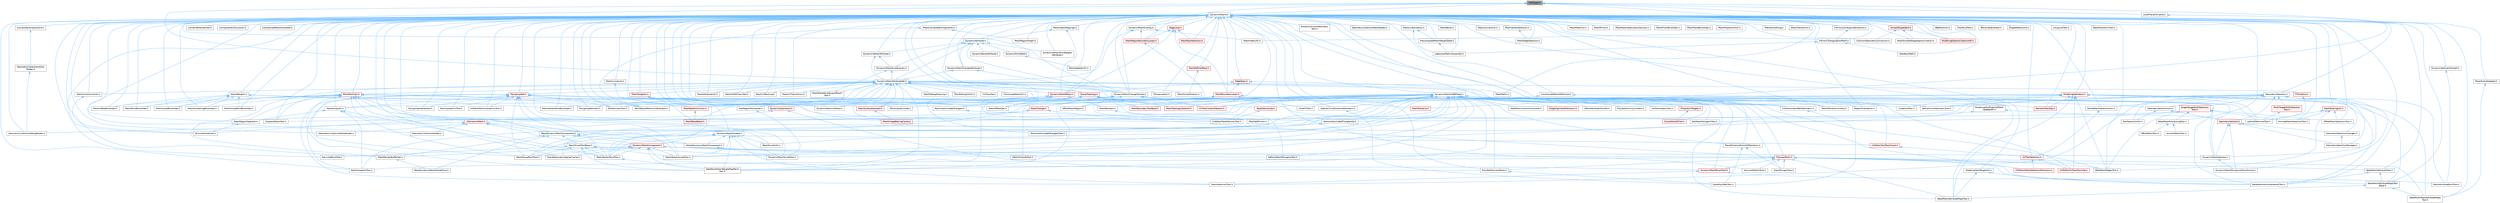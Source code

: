digraph "InfoTypes.h"
{
 // INTERACTIVE_SVG=YES
 // LATEX_PDF_SIZE
  bgcolor="transparent";
  edge [fontname=Helvetica,fontsize=10,labelfontname=Helvetica,labelfontsize=10];
  node [fontname=Helvetica,fontsize=10,shape=box,height=0.2,width=0.4];
  Node1 [id="Node000001",label="InfoTypes.h",height=0.2,width=0.4,color="gray40", fillcolor="grey60", style="filled", fontcolor="black",tooltip=" "];
  Node1 -> Node2 [id="edge1_Node000001_Node000002",dir="back",color="steelblue1",style="solid",tooltip=" "];
  Node2 [id="Node000002",label="DynamicMesh3.h",height=0.2,width=0.4,color="grey40", fillcolor="white", style="filled",URL="$d5/d34/DynamicMesh3_8h.html",tooltip=" "];
  Node2 -> Node3 [id="edge2_Node000002_Node000003",dir="back",color="steelblue1",style="solid",tooltip=" "];
  Node3 [id="Node000003",label="BakeMeshAttributeMapsTool.h",height=0.2,width=0.4,color="grey40", fillcolor="white", style="filled",URL="$d8/d14/BakeMeshAttributeMapsTool_8h.html",tooltip=" "];
  Node2 -> Node4 [id="edge3_Node000002_Node000004",dir="back",color="steelblue1",style="solid",tooltip=" "];
  Node4 [id="Node000004",label="BakeMeshAttributeMapsTool\lBase.h",height=0.2,width=0.4,color="grey40", fillcolor="white", style="filled",URL="$dc/d68/BakeMeshAttributeMapsToolBase_8h.html",tooltip=" "];
  Node4 -> Node3 [id="edge4_Node000004_Node000003",dir="back",color="steelblue1",style="solid",tooltip=" "];
  Node4 -> Node5 [id="edge5_Node000004_Node000005",dir="back",color="steelblue1",style="solid",tooltip=" "];
  Node5 [id="Node000005",label="BakeMultiMeshAttributeMaps\lTool.h",height=0.2,width=0.4,color="grey40", fillcolor="white", style="filled",URL="$d7/d65/BakeMultiMeshAttributeMapsTool_8h.html",tooltip=" "];
  Node2 -> Node6 [id="edge6_Node000002_Node000006",dir="back",color="steelblue1",style="solid",tooltip=" "];
  Node6 [id="Node000006",label="BakeMeshAttributeTool.h",height=0.2,width=0.4,color="grey40", fillcolor="white", style="filled",URL="$d0/d82/BakeMeshAttributeTool_8h.html",tooltip=" "];
  Node6 -> Node4 [id="edge7_Node000006_Node000004",dir="back",color="steelblue1",style="solid",tooltip=" "];
  Node6 -> Node7 [id="edge8_Node000006_Node000007",dir="back",color="steelblue1",style="solid",tooltip=" "];
  Node7 [id="Node000007",label="BakeMeshAttributeVertexTool.h",height=0.2,width=0.4,color="grey40", fillcolor="white", style="filled",URL="$d6/d76/BakeMeshAttributeVertexTool_8h.html",tooltip=" "];
  Node2 -> Node7 [id="edge9_Node000002_Node000007",dir="back",color="steelblue1",style="solid",tooltip=" "];
  Node2 -> Node5 [id="edge10_Node000002_Node000005",dir="back",color="steelblue1",style="solid",tooltip=" "];
  Node2 -> Node8 [id="edge11_Node000002_Node000008",dir="back",color="steelblue1",style="solid",tooltip=" "];
  Node8 [id="Node000008",label="BakeTransformTool.h",height=0.2,width=0.4,color="grey40", fillcolor="white", style="filled",URL="$dc/d39/BakeTransformTool_8h.html",tooltip=" "];
  Node2 -> Node9 [id="edge12_Node000002_Node000009",dir="back",color="steelblue1",style="solid",tooltip=" "];
  Node9 [id="Node000009",label="BaseDynamicMeshComponent.h",height=0.2,width=0.4,color="grey40", fillcolor="white", style="filled",URL="$d3/df4/BaseDynamicMeshComponent_8h.html",tooltip=" "];
  Node9 -> Node10 [id="edge13_Node000009_Node000010",dir="back",color="steelblue1",style="solid",tooltip=" "];
  Node10 [id="Node000010",label="BaseDynamicMeshSceneProxy.h",height=0.2,width=0.4,color="grey40", fillcolor="white", style="filled",URL="$d2/dee/BaseDynamicMeshSceneProxy_8h.html",tooltip=" "];
  Node9 -> Node11 [id="edge14_Node000009_Node000011",dir="back",color="steelblue1",style="solid",tooltip=" "];
  Node11 [id="Node000011",label="DynamicMeshComponent.h",height=0.2,width=0.4,color="red", fillcolor="#FFF0F0", style="filled",URL="$d8/d66/DynamicMeshComponent_8h.html",tooltip=" "];
  Node11 -> Node12 [id="edge15_Node000011_Node000012",dir="back",color="steelblue1",style="solid",tooltip=" "];
  Node12 [id="Node000012",label="DataflowEditorWeightMapPaint\lTool.h",height=0.2,width=0.4,color="grey40", fillcolor="white", style="filled",URL="$db/d46/DataflowEditorWeightMapPaintTool_8h.html",tooltip=" "];
  Node11 -> Node13 [id="edge16_Node000011_Node000013",dir="back",color="steelblue1",style="solid",tooltip=" "];
  Node13 [id="Node000013",label="DeformMeshPolygonsTool.h",height=0.2,width=0.4,color="grey40", fillcolor="white", style="filled",URL="$db/d72/DeformMeshPolygonsTool_8h.html",tooltip=" "];
  Node11 -> Node15 [id="edge17_Node000011_Node000015",dir="back",color="steelblue1",style="solid",tooltip=" "];
  Node15 [id="Node000015",label="DynamicMeshBrushTool.h",height=0.2,width=0.4,color="red", fillcolor="#FFF0F0", style="filled",URL="$da/d04/DynamicMeshBrushTool_8h.html",tooltip=" "];
  Node15 -> Node16 [id="edge18_Node000015_Node000016",dir="back",color="steelblue1",style="solid",tooltip=" "];
  Node16 [id="Node000016",label="MeshAttributePaintTool.h",height=0.2,width=0.4,color="grey40", fillcolor="white", style="filled",URL="$d3/d29/MeshAttributePaintTool_8h.html",tooltip=" "];
  Node15 -> Node17 [id="edge19_Node000015_Node000017",dir="back",color="steelblue1",style="solid",tooltip=" "];
  Node17 [id="Node000017",label="MeshSelectionTool.h",height=0.2,width=0.4,color="grey40", fillcolor="white", style="filled",URL="$d8/d80/MeshSelectionTool_8h.html",tooltip=" "];
  Node11 -> Node19 [id="edge20_Node000011_Node000019",dir="back",color="steelblue1",style="solid",tooltip=" "];
  Node19 [id="Node000019",label="DynamicMeshSelector.h",height=0.2,width=0.4,color="grey40", fillcolor="white", style="filled",URL="$dc/d01/DynamicMeshSelector_8h.html",tooltip=" "];
  Node19 -> Node20 [id="edge21_Node000019_Node000020",dir="back",color="steelblue1",style="solid",tooltip=" "];
  Node20 [id="Node000020",label="DynamicMeshPolygroupTransformer.h",height=0.2,width=0.4,color="grey40", fillcolor="white", style="filled",URL="$dc/db2/DynamicMeshPolygroupTransformer_8h.html",tooltip=" "];
  Node11 -> Node21 [id="edge22_Node000011_Node000021",dir="back",color="steelblue1",style="solid",tooltip=" "];
  Node21 [id="Node000021",label="EditUVIslandsTool.h",height=0.2,width=0.4,color="grey40", fillcolor="white", style="filled",URL="$d0/de4/EditUVIslandsTool_8h.html",tooltip=" "];
  Node11 -> Node22 [id="edge23_Node000011_Node000022",dir="back",color="steelblue1",style="solid",tooltip=" "];
  Node22 [id="Node000022",label="MeshGroupPaintTool.h",height=0.2,width=0.4,color="grey40", fillcolor="white", style="filled",URL="$dd/d04/MeshGroupPaintTool_8h.html",tooltip=" "];
  Node11 -> Node23 [id="edge24_Node000011_Node000023",dir="back",color="steelblue1",style="solid",tooltip=" "];
  Node23 [id="Node000023",label="MeshRenderBufferSet.h",height=0.2,width=0.4,color="grey40", fillcolor="white", style="filled",URL="$de/dc2/MeshRenderBufferSet_8h.html",tooltip=" "];
  Node23 -> Node10 [id="edge25_Node000023_Node000010",dir="back",color="steelblue1",style="solid",tooltip=" "];
  Node11 -> Node28 [id="edge26_Node000011_Node000028",dir="back",color="steelblue1",style="solid",tooltip=" "];
  Node28 [id="Node000028",label="MeshVertexPaintTool.h",height=0.2,width=0.4,color="grey40", fillcolor="white", style="filled",URL="$db/d74/MeshVertexPaintTool_8h.html",tooltip=" "];
  Node28 -> Node12 [id="edge27_Node000028_Node000012",dir="back",color="steelblue1",style="solid",tooltip=" "];
  Node11 -> Node29 [id="edge28_Node000011_Node000029",dir="back",color="steelblue1",style="solid",tooltip=" "];
  Node29 [id="Node000029",label="MeshVertexSculptTool.h",height=0.2,width=0.4,color="grey40", fillcolor="white", style="filled",URL="$dc/da6/MeshVertexSculptTool_8h.html",tooltip=" "];
  Node11 -> Node30 [id="edge29_Node000011_Node000030",dir="back",color="steelblue1",style="solid",tooltip=" "];
  Node30 [id="Node000030",label="PreviewMesh.h",height=0.2,width=0.4,color="red", fillcolor="#FFF0F0", style="filled",URL="$d6/d30/PreviewMesh_8h.html",tooltip=" "];
  Node30 -> Node3 [id="edge30_Node000030_Node000003",dir="back",color="steelblue1",style="solid",tooltip=" "];
  Node30 -> Node4 [id="edge31_Node000030_Node000004",dir="back",color="steelblue1",style="solid",tooltip=" "];
  Node30 -> Node6 [id="edge32_Node000030_Node000006",dir="back",color="steelblue1",style="solid",tooltip=" "];
  Node30 -> Node7 [id="edge33_Node000030_Node000007",dir="back",color="steelblue1",style="solid",tooltip=" "];
  Node30 -> Node5 [id="edge34_Node000030_Node000005",dir="back",color="steelblue1",style="solid",tooltip=" "];
  Node30 -> Node34 [id="edge35_Node000030_Node000034",dir="back",color="steelblue1",style="solid",tooltip=" "];
  Node34 [id="Node000034",label="DrawPolygonTool.h",height=0.2,width=0.4,color="grey40", fillcolor="white", style="filled",URL="$d0/d15/DrawPolygonTool_8h.html",tooltip=" "];
  Node30 -> Node15 [id="edge36_Node000030_Node000015",dir="back",color="steelblue1",style="solid",tooltip=" "];
  Node30 -> Node35 [id="edge37_Node000030_Node000035",dir="back",color="steelblue1",style="solid",tooltip=" "];
  Node35 [id="Node000035",label="MeshInspectorTool.h",height=0.2,width=0.4,color="grey40", fillcolor="white", style="filled",URL="$de/da1/MeshInspectorTool_8h.html",tooltip=" "];
  Node30 -> Node70 [id="edge38_Node000030_Node000070",dir="back",color="steelblue1",style="solid",tooltip=" "];
  Node70 [id="Node000070",label="PolyEditPreviewMesh.h",height=0.2,width=0.4,color="grey40", fillcolor="white", style="filled",URL="$d2/de8/PolyEditPreviewMesh_8h.html",tooltip=" "];
  Node70 -> Node71 [id="edge39_Node000070_Node000071",dir="back",color="steelblue1",style="solid",tooltip=" "];
  Node71 [id="Node000071",label="DrawPolyPathTool.h",height=0.2,width=0.4,color="grey40", fillcolor="white", style="filled",URL="$dc/d3e/DrawPolyPathTool_8h.html",tooltip=" "];
  Node30 -> Node75 [id="edge40_Node000030_Node000075",dir="back",color="steelblue1",style="solid",tooltip=" "];
  Node75 [id="Node000075",label="VolumeToMeshTool.h",height=0.2,width=0.4,color="grey40", fillcolor="white", style="filled",URL="$de/d64/VolumeToMeshTool_8h.html",tooltip=" "];
  Node30 -> Node69 [id="edge41_Node000030_Node000069",dir="back",color="steelblue1",style="solid",tooltip=" "];
  Node69 [id="Node000069",label="WeldMeshEdgesTool.h",height=0.2,width=0.4,color="grey40", fillcolor="white", style="filled",URL="$d5/d6e/WeldMeshEdgesTool_8h.html",tooltip=" "];
  Node11 -> Node76 [id="edge42_Node000011_Node000076",dir="back",color="steelblue1",style="solid",tooltip=" "];
  Node76 [id="Node000076",label="SceneGeometrySpatialCache.h",height=0.2,width=0.4,color="grey40", fillcolor="white", style="filled",URL="$d6/d6f/SceneGeometrySpatialCache_8h.html",tooltip=" "];
  Node9 -> Node23 [id="edge43_Node000009_Node000023",dir="back",color="steelblue1",style="solid",tooltip=" "];
  Node9 -> Node77 [id="edge44_Node000009_Node000077",dir="back",color="steelblue1",style="solid",tooltip=" "];
  Node77 [id="Node000077",label="MeshSculptToolBase.h",height=0.2,width=0.4,color="grey40", fillcolor="white", style="filled",URL="$d8/d2a/MeshSculptToolBase_8h.html",tooltip=" "];
  Node77 -> Node12 [id="edge45_Node000077_Node000012",dir="back",color="steelblue1",style="solid",tooltip=" "];
  Node77 -> Node78 [id="edge46_Node000077_Node000078",dir="back",color="steelblue1",style="solid",tooltip=" "];
  Node78 [id="Node000078",label="DynamicMeshSculptTool.h",height=0.2,width=0.4,color="grey40", fillcolor="white", style="filled",URL="$d6/d16/DynamicMeshSculptTool_8h.html",tooltip=" "];
  Node77 -> Node79 [id="edge47_Node000077_Node000079",dir="back",color="steelblue1",style="solid",tooltip=" "];
  Node79 [id="Node000079",label="KelvinletBrushOp.h",height=0.2,width=0.4,color="grey40", fillcolor="white", style="filled",URL="$d9/d5c/KelvinletBrushOp_8h.html",tooltip=" "];
  Node77 -> Node22 [id="edge48_Node000077_Node000022",dir="back",color="steelblue1",style="solid",tooltip=" "];
  Node77 -> Node28 [id="edge49_Node000077_Node000028",dir="back",color="steelblue1",style="solid",tooltip=" "];
  Node77 -> Node29 [id="edge50_Node000077_Node000029",dir="back",color="steelblue1",style="solid",tooltip=" "];
  Node9 -> Node80 [id="edge51_Node000009_Node000080",dir="back",color="steelblue1",style="solid",tooltip=" "];
  Node80 [id="Node000080",label="OctreeDynamicMeshComponent.h",height=0.2,width=0.4,color="grey40", fillcolor="white", style="filled",URL="$d9/d19/OctreeDynamicMeshComponent_8h.html",tooltip=" "];
  Node80 -> Node78 [id="edge52_Node000080_Node000078",dir="back",color="steelblue1",style="solid",tooltip=" "];
  Node9 -> Node81 [id="edge53_Node000009_Node000081",dir="back",color="steelblue1",style="solid",tooltip=" "];
  Node81 [id="Node000081",label="UVEditorToolMeshInput.h",height=0.2,width=0.4,color="red", fillcolor="#FFF0F0", style="filled",URL="$d2/de6/UVEditorToolMeshInput_8h.html",tooltip=" "];
  Node81 -> Node87 [id="edge54_Node000081_Node000087",dir="back",color="steelblue1",style="solid",tooltip=" "];
  Node87 [id="Node000087",label="UVToolSelection.h",height=0.2,width=0.4,color="red", fillcolor="#FFF0F0", style="filled",URL="$dc/db4/UVToolSelection_8h.html",tooltip=" "];
  Node87 -> Node88 [id="edge55_Node000087_Node000088",dir="back",color="steelblue1",style="solid",tooltip=" "];
  Node88 [id="Node000088",label="UVEditorMeshSelectionMechanic.h",height=0.2,width=0.4,color="red", fillcolor="#FFF0F0", style="filled",URL="$d2/d73/UVEditorMeshSelectionMechanic_8h.html",tooltip=" "];
  Node87 -> Node90 [id="edge56_Node000087_Node000090",dir="back",color="steelblue1",style="solid",tooltip=" "];
  Node90 [id="Node000090",label="UVEditorUVTransformOp.h",height=0.2,width=0.4,color="red", fillcolor="#FFF0F0", style="filled",URL="$d9/df2/UVEditorUVTransformOp_8h.html",tooltip=" "];
  Node2 -> Node49 [id="edge57_Node000002_Node000049",dir="back",color="steelblue1",style="solid",tooltip=" "];
  Node49 [id="Node000049",label="BaseMeshProcessingTool.h",height=0.2,width=0.4,color="grey40", fillcolor="white", style="filled",URL="$d4/d77/BaseMeshProcessingTool_8h.html",tooltip=" "];
  Node49 -> Node50 [id="edge58_Node000049_Node000050",dir="back",color="steelblue1",style="solid",tooltip=" "];
  Node50 [id="Node000050",label="OffsetMeshTool.h",height=0.2,width=0.4,color="grey40", fillcolor="white", style="filled",URL="$da/d01/OffsetMeshTool_8h.html",tooltip=" "];
  Node49 -> Node51 [id="edge59_Node000049_Node000051",dir="back",color="steelblue1",style="solid",tooltip=" "];
  Node51 [id="Node000051",label="SmoothMeshTool.h",height=0.2,width=0.4,color="grey40", fillcolor="white", style="filled",URL="$da/da9/SmoothMeshTool_8h.html",tooltip=" "];
  Node2 -> Node94 [id="edge60_Node000002_Node000094",dir="back",color="steelblue1",style="solid",tooltip=" "];
  Node94 [id="Node000094",label="CollectSurfacePathMechanic.h",height=0.2,width=0.4,color="grey40", fillcolor="white", style="filled",URL="$d5/dd0/CollectSurfacePathMechanic_8h.html",tooltip=" "];
  Node94 -> Node71 [id="edge61_Node000094_Node000071",dir="back",color="steelblue1",style="solid",tooltip=" "];
  Node2 -> Node95 [id="edge62_Node000002_Node000095",dir="back",color="steelblue1",style="solid",tooltip=" "];
  Node95 [id="Node000095",label="CollisionGeometryConversion.h",height=0.2,width=0.4,color="grey40", fillcolor="white", style="filled",URL="$df/d0d/CollisionGeometryConversion_8h.html",tooltip=" "];
  Node2 -> Node43 [id="edge63_Node000002_Node000043",dir="back",color="steelblue1",style="solid",tooltip=" "];
  Node43 [id="Node000043",label="CombineMeshesTool.h",height=0.2,width=0.4,color="grey40", fillcolor="white", style="filled",URL="$dd/da3/CombineMeshesTool_8h.html",tooltip=" "];
  Node2 -> Node96 [id="edge64_Node000002_Node000096",dir="back",color="steelblue1",style="solid",tooltip=" "];
  Node96 [id="Node000096",label="ComponentCollisionUtil.h",height=0.2,width=0.4,color="grey40", fillcolor="white", style="filled",URL="$d9/d1c/ComponentCollisionUtil_8h.html",tooltip=" "];
  Node2 -> Node97 [id="edge65_Node000002_Node000097",dir="back",color="steelblue1",style="solid",tooltip=" "];
  Node97 [id="Node000097",label="ConstrainedMeshDeformer.h",height=0.2,width=0.4,color="grey40", fillcolor="white", style="filled",URL="$df/ddf/ConstrainedMeshDeformer_8h.html",tooltip=" "];
  Node97 -> Node98 [id="edge66_Node000097_Node000098",dir="back",color="steelblue1",style="solid",tooltip=" "];
  Node98 [id="Node000098",label="LatticeDeformerTool.h",height=0.2,width=0.4,color="grey40", fillcolor="white", style="filled",URL="$db/d83/LatticeDeformerTool_8h.html",tooltip=" "];
  Node97 -> Node99 [id="edge67_Node000097_Node000099",dir="back",color="steelblue1",style="solid",tooltip=" "];
  Node99 [id="Node000099",label="MeshOffsetOps.h",height=0.2,width=0.4,color="grey40", fillcolor="white", style="filled",URL="$da/d6c/MeshOffsetOps_8h.html",tooltip=" "];
  Node2 -> Node100 [id="edge68_Node000002_Node000100",dir="back",color="steelblue1",style="solid",tooltip=" "];
  Node100 [id="Node000100",label="ConstrainedMeshSmoother.h",height=0.2,width=0.4,color="grey40", fillcolor="white", style="filled",URL="$d7/d9e/ConstrainedMeshSmoother_8h.html",tooltip=" "];
  Node2 -> Node101 [id="edge69_Node000002_Node000101",dir="back",color="steelblue1",style="solid",tooltip=" "];
  Node101 [id="Node000101",label="ConvexDecomposition3.h",height=0.2,width=0.4,color="grey40", fillcolor="white", style="filled",URL="$d4/d2b/ConvexDecomposition3_8h.html",tooltip=" "];
  Node101 -> Node102 [id="edge70_Node000101_Node000102",dir="back",color="steelblue1",style="solid",tooltip=" "];
  Node102 [id="Node000102",label="GeometryCollectionUtility\lNodes.h",height=0.2,width=0.4,color="grey40", fillcolor="white", style="filled",URL="$d7/da4/GeometryCollectionUtilityNodes_8h.html",tooltip=" "];
  Node102 -> Node103 [id="edge71_Node000102_Node000103",dir="back",color="steelblue1",style="solid",tooltip=" "];
  Node103 [id="Node000103",label="GeometryCollectionDebugNodes.h",height=0.2,width=0.4,color="grey40", fillcolor="white", style="filled",URL="$dd/d38/GeometryCollectionDebugNodes_8h.html",tooltip=" "];
  Node2 -> Node52 [id="edge72_Node000002_Node000052",dir="back",color="steelblue1",style="solid",tooltip=" "];
  Node52 [id="Node000052",label="DisplaceMeshTool.h",height=0.2,width=0.4,color="grey40", fillcolor="white", style="filled",URL="$da/d28/DisplaceMeshTool_8h.html",tooltip=" "];
  Node2 -> Node104 [id="edge73_Node000002_Node000104",dir="back",color="steelblue1",style="solid",tooltip=" "];
  Node104 [id="Node000104",label="DynamicAttribute.h",height=0.2,width=0.4,color="grey40", fillcolor="white", style="filled",URL="$d8/db1/DynamicAttribute_8h.html",tooltip=" "];
  Node104 -> Node105 [id="edge74_Node000104_Node000105",dir="back",color="steelblue1",style="solid",tooltip=" "];
  Node105 [id="Node000105",label="DynamicBoneAttribute.h",height=0.2,width=0.4,color="grey40", fillcolor="white", style="filled",URL="$d7/d41/DynamicBoneAttribute_8h.html",tooltip=" "];
  Node104 -> Node106 [id="edge75_Node000104_Node000106",dir="back",color="steelblue1",style="solid",tooltip=" "];
  Node106 [id="Node000106",label="DynamicMeshAttributeSet.h",height=0.2,width=0.4,color="grey40", fillcolor="white", style="filled",URL="$d1/d88/DynamicMeshAttributeSet_8h.html",tooltip=" "];
  Node106 -> Node12 [id="edge76_Node000106_Node000012",dir="back",color="steelblue1",style="solid",tooltip=" "];
  Node106 -> Node107 [id="edge77_Node000106_Node000107",dir="back",color="steelblue1",style="solid",tooltip=" "];
  Node107 [id="Node000107",label="DynamicMeshChangeTracker.h",height=0.2,width=0.4,color="grey40", fillcolor="white", style="filled",URL="$dd/df0/DynamicMeshChangeTracker_8h.html",tooltip=" "];
  Node107 -> Node12 [id="edge78_Node000107_Node000012",dir="back",color="steelblue1",style="solid",tooltip=" "];
  Node107 -> Node19 [id="edge79_Node000107_Node000019",dir="back",color="steelblue1",style="solid",tooltip=" "];
  Node107 -> Node108 [id="edge80_Node000107_Node000108",dir="back",color="steelblue1",style="solid",tooltip=" "];
  Node108 [id="Node000108",label="EditMeshPolygonsTool.h",height=0.2,width=0.4,color="grey40", fillcolor="white", style="filled",URL="$d5/d72/EditMeshPolygonsTool_8h.html",tooltip=" "];
  Node107 -> Node109 [id="edge81_Node000107_Node000109",dir="back",color="steelblue1",style="solid",tooltip=" "];
  Node109 [id="Node000109",label="MeshChange.h",height=0.2,width=0.4,color="red", fillcolor="#FFF0F0", style="filled",URL="$de/d27/MeshChange_8h.html",tooltip=" "];
  Node109 -> Node9 [id="edge82_Node000109_Node000009",dir="back",color="steelblue1",style="solid",tooltip=" "];
  Node109 -> Node30 [id="edge83_Node000109_Node000030",dir="back",color="steelblue1",style="solid",tooltip=" "];
  Node109 -> Node112 [id="edge84_Node000109_Node000112",dir="back",color="steelblue1",style="solid",tooltip=" "];
  Node112 [id="Node000112",label="UDynamicMesh.h",height=0.2,width=0.4,color="red", fillcolor="#FFF0F0", style="filled",URL="$d3/dcc/UDynamicMesh_8h.html",tooltip=" "];
  Node112 -> Node9 [id="edge85_Node000112_Node000009",dir="back",color="steelblue1",style="solid",tooltip=" "];
  Node112 -> Node11 [id="edge86_Node000112_Node000011",dir="back",color="steelblue1",style="solid",tooltip=" "];
  Node112 -> Node103 [id="edge87_Node000112_Node000103",dir="back",color="steelblue1",style="solid",tooltip=" "];
  Node112 -> Node115 [id="edge88_Node000112_Node000115",dir="back",color="steelblue1",style="solid",tooltip=" "];
  Node115 [id="Node000115",label="GeometryCollectionMakeNodes.h",height=0.2,width=0.4,color="grey40", fillcolor="white", style="filled",URL="$d6/d20/GeometryCollectionMakeNodes_8h.html",tooltip=" "];
  Node112 -> Node116 [id="edge89_Node000112_Node000116",dir="back",color="steelblue1",style="solid",tooltip=" "];
  Node116 [id="Node000116",label="GeometryCollectionNodes.h",height=0.2,width=0.4,color="grey40", fillcolor="white", style="filled",URL="$d6/d73/GeometryCollectionNodes_8h.html",tooltip=" "];
  Node112 -> Node80 [id="edge90_Node000112_Node000080",dir="back",color="steelblue1",style="solid",tooltip=" "];
  Node107 -> Node117 [id="edge91_Node000107_Node000117",dir="back",color="steelblue1",style="solid",tooltip=" "];
  Node117 [id="Node000117",label="OffsetMeshRegion.h",height=0.2,width=0.4,color="grey40", fillcolor="white", style="filled",URL="$d5/d82/OffsetMeshRegion_8h.html",tooltip=" "];
  Node107 -> Node118 [id="edge92_Node000107_Node000118",dir="back",color="steelblue1",style="solid",tooltip=" "];
  Node118 [id="Node000118",label="SubRegionRemesher.h",height=0.2,width=0.4,color="grey40", fillcolor="white", style="filled",URL="$d9/d7c/SubRegionRemesher_8h.html",tooltip=" "];
  Node118 -> Node78 [id="edge93_Node000118_Node000078",dir="back",color="steelblue1",style="solid",tooltip=" "];
  Node107 -> Node119 [id="edge94_Node000107_Node000119",dir="back",color="steelblue1",style="solid",tooltip=" "];
  Node119 [id="Node000119",label="UVToolContextObjects.h",height=0.2,width=0.4,color="red", fillcolor="#FFF0F0", style="filled",URL="$d1/d13/UVToolContextObjects_8h.html",tooltip=" "];
  Node106 -> Node121 [id="edge95_Node000106_Node000121",dir="back",color="steelblue1",style="solid",tooltip=" "];
  Node121 [id="Node000121",label="DynamicMeshEditor.h",height=0.2,width=0.4,color="red", fillcolor="#FFF0F0", style="filled",URL="$d2/db3/DynamicMeshEditor_8h.html",tooltip=" "];
  Node121 -> Node122 [id="edge96_Node000121_Node000122",dir="back",color="steelblue1",style="solid",tooltip=" "];
  Node122 [id="Node000122",label="DynamicSubmesh3.h",height=0.2,width=0.4,color="red", fillcolor="#FFF0F0", style="filled",URL="$df/d5e/DynamicSubmesh3_8h.html",tooltip=" "];
  Node122 -> Node123 [id="edge97_Node000122_Node000123",dir="back",color="steelblue1",style="solid",tooltip=" "];
  Node123 [id="Node000123",label="MeshRegionOperator.h",height=0.2,width=0.4,color="grey40", fillcolor="white", style="filled",URL="$db/d2c/MeshRegionOperator_8h.html",tooltip=" "];
  Node123 -> Node124 [id="edge98_Node000123_Node000124",dir="back",color="steelblue1",style="solid",tooltip=" "];
  Node124 [id="Node000124",label="MinimalHoleFiller.h",height=0.2,width=0.4,color="grey40", fillcolor="white", style="filled",URL="$dc/d8e/MinimalHoleFiller_8h.html",tooltip=" "];
  Node122 -> Node70 [id="edge99_Node000122_Node000070",dir="back",color="steelblue1",style="solid",tooltip=" "];
  Node121 -> Node128 [id="edge100_Node000121_Node000128",dir="back",color="steelblue1",style="solid",tooltip=" "];
  Node128 [id="Node000128",label="FaceGroupUtil.h",height=0.2,width=0.4,color="grey40", fillcolor="white", style="filled",URL="$d6/d29/FaceGroupUtil_8h.html",tooltip=" "];
  Node128 -> Node22 [id="edge101_Node000128_Node000022",dir="back",color="steelblue1",style="solid",tooltip=" "];
  Node128 -> Node35 [id="edge102_Node000128_Node000035",dir="back",color="steelblue1",style="solid",tooltip=" "];
  Node128 -> Node123 [id="edge103_Node000128_Node000123",dir="back",color="steelblue1",style="solid",tooltip=" "];
  Node128 -> Node28 [id="edge104_Node000128_Node000028",dir="back",color="steelblue1",style="solid",tooltip=" "];
  Node121 -> Node130 [id="edge105_Node000121_Node000130",dir="back",color="steelblue1",style="solid",tooltip=" "];
  Node130 [id="Node000130",label="MeshBoolean.h",height=0.2,width=0.4,color="grey40", fillcolor="white", style="filled",URL="$dc/d24/MeshBoolean_8h.html",tooltip=" "];
  Node130 -> Node131 [id="edge106_Node000130_Node000131",dir="back",color="steelblue1",style="solid",tooltip=" "];
  Node131 [id="Node000131",label="MeshSelfUnion.h",height=0.2,width=0.4,color="grey40", fillcolor="white", style="filled",URL="$d0/d5f/MeshSelfUnion_8h.html",tooltip=" "];
  Node121 -> Node99 [id="edge107_Node000121_Node000099",dir="back",color="steelblue1",style="solid",tooltip=" "];
  Node121 -> Node131 [id="edge108_Node000121_Node000131",dir="back",color="steelblue1",style="solid",tooltip=" "];
  Node121 -> Node132 [id="edge109_Node000121_Node000132",dir="back",color="steelblue1",style="solid",tooltip=" "];
  Node132 [id="Node000132",label="RemoveOccludedTriangles.h",height=0.2,width=0.4,color="grey40", fillcolor="white", style="filled",URL="$dc/d7b/RemoveOccludedTriangles_8h.html",tooltip=" "];
  Node132 -> Node133 [id="edge110_Node000132_Node000133",dir="back",color="steelblue1",style="solid",tooltip=" "];
  Node133 [id="Node000133",label="RemoveOccludedTrianglesOp.h",height=0.2,width=0.4,color="grey40", fillcolor="white", style="filled",URL="$d2/d39/RemoveOccludedTrianglesOp_8h.html",tooltip=" "];
  Node133 -> Node63 [id="edge111_Node000133_Node000063",dir="back",color="steelblue1",style="solid",tooltip=" "];
  Node63 [id="Node000063",label="RemoveOccludedTrianglesTool.h",height=0.2,width=0.4,color="grey40", fillcolor="white", style="filled",URL="$d9/da1/RemoveOccludedTrianglesTool_8h.html",tooltip=" "];
  Node106 -> Node134 [id="edge112_Node000106_Node000134",dir="back",color="steelblue1",style="solid",tooltip=" "];
  Node134 [id="Node000134",label="DynamicMeshUVEditor.h",height=0.2,width=0.4,color="grey40", fillcolor="white", style="filled",URL="$d9/d1e/DynamicMeshUVEditor_8h.html",tooltip=" "];
  Node106 -> Node135 [id="edge113_Node000106_Node000135",dir="back",color="steelblue1",style="solid",tooltip=" "];
  Node135 [id="Node000135",label="FFDLattice.h",height=0.2,width=0.4,color="red", fillcolor="#FFF0F0", style="filled",URL="$d1/d3e/FFDLattice_8h.html",tooltip=" "];
  Node135 -> Node98 [id="edge114_Node000135_Node000098",dir="back",color="steelblue1",style="solid",tooltip=" "];
  Node106 -> Node136 [id="edge115_Node000106_Node000136",dir="back",color="steelblue1",style="solid",tooltip=" "];
  Node136 [id="Node000136",label="GroupTopology.h",height=0.2,width=0.4,color="red", fillcolor="#FFF0F0", style="filled",URL="$d3/d84/GroupTopology_8h.html",tooltip=" "];
  Node136 -> Node12 [id="edge116_Node000136_Node000012",dir="back",color="steelblue1",style="solid",tooltip=" "];
  Node136 -> Node13 [id="edge117_Node000136_Node000013",dir="back",color="steelblue1",style="solid",tooltip=" "];
  Node136 -> Node21 [id="edge118_Node000136_Node000021",dir="back",color="steelblue1",style="solid",tooltip=" "];
  Node136 -> Node142 [id="edge119_Node000136_Node000142",dir="back",color="steelblue1",style="solid",tooltip=" "];
  Node142 [id="Node000142",label="MeshBoundaryToolBase.h",height=0.2,width=0.4,color="red", fillcolor="#FFF0F0", style="filled",URL="$dd/da3/MeshBoundaryToolBase_8h.html",tooltip=" "];
  Node136 -> Node143 [id="edge120_Node000136_Node000143",dir="back",color="steelblue1",style="solid",tooltip=" "];
  Node143 [id="Node000143",label="MeshTopologySelector.h",height=0.2,width=0.4,color="red", fillcolor="#FFF0F0", style="filled",URL="$d1/db0/MeshTopologySelector_8h.html",tooltip=" "];
  Node136 -> Node145 [id="edge121_Node000136_Node000145",dir="back",color="steelblue1",style="solid",tooltip=" "];
  Node145 [id="Node000145",label="PolygroupRemesh.h",height=0.2,width=0.4,color="grey40", fillcolor="white", style="filled",URL="$d7/df6/PolygroupRemesh_8h.html",tooltip=" "];
  Node106 -> Node146 [id="edge122_Node000106_Node000146",dir="back",color="steelblue1",style="solid",tooltip=" "];
  Node146 [id="Node000146",label="MeshAttributeUtil.h",height=0.2,width=0.4,color="grey40", fillcolor="white", style="filled",URL="$d6/db6/MeshAttributeUtil_8h.html",tooltip=" "];
  Node106 -> Node147 [id="edge123_Node000106_Node000147",dir="back",color="steelblue1",style="solid",tooltip=" "];
  Node147 [id="Node000147",label="MeshBakerCommon.h",height=0.2,width=0.4,color="red", fillcolor="#FFF0F0", style="filled",URL="$d9/d92/MeshBakerCommon_8h.html",tooltip=" "];
  Node147 -> Node148 [id="edge124_Node000147_Node000148",dir="back",color="steelblue1",style="solid",tooltip=" "];
  Node148 [id="Node000148",label="MeshBaseBaker.h",height=0.2,width=0.4,color="red", fillcolor="#FFF0F0", style="filled",URL="$d7/ddc/MeshBaseBaker_8h.html",tooltip=" "];
  Node106 -> Node148 [id="edge125_Node000106_Node000148",dir="back",color="steelblue1",style="solid",tooltip=" "];
  Node106 -> Node157 [id="edge126_Node000106_Node000157",dir="back",color="steelblue1",style="solid",tooltip=" "];
  Node157 [id="Node000157",label="MeshConstraintsUtil.h",height=0.2,width=0.4,color="grey40", fillcolor="white", style="filled",URL="$d6/d05/MeshConstraintsUtil_8h.html",tooltip=" "];
  Node157 -> Node124 [id="edge127_Node000157_Node000124",dir="back",color="steelblue1",style="solid",tooltip=" "];
  Node106 -> Node158 [id="edge128_Node000106_Node000158",dir="back",color="steelblue1",style="solid",tooltip=" "];
  Node158 [id="Node000158",label="MeshDebugDrawing.h",height=0.2,width=0.4,color="grey40", fillcolor="white", style="filled",URL="$db/d5c/MeshDebugDrawing_8h.html",tooltip=" "];
  Node106 -> Node159 [id="edge129_Node000106_Node000159",dir="back",color="steelblue1",style="solid",tooltip=" "];
  Node159 [id="Node000159",label="MeshEraseSculptLayerBrush\lOps.h",height=0.2,width=0.4,color="grey40", fillcolor="white", style="filled",URL="$d3/dab/MeshEraseSculptLayerBrushOps_8h.html",tooltip=" "];
  Node106 -> Node160 [id="edge130_Node000106_Node000160",dir="back",color="steelblue1",style="solid",tooltip=" "];
  Node160 [id="Node000160",label="MeshImageBakingCache.h",height=0.2,width=0.4,color="red", fillcolor="#FFF0F0", style="filled",URL="$dd/d09/MeshImageBakingCache_8h.html",tooltip=" "];
  Node106 -> Node168 [id="edge131_Node000106_Node000168",dir="back",color="steelblue1",style="solid",tooltip=" "];
  Node168 [id="Node000168",label="MeshNormals.h",height=0.2,width=0.4,color="red", fillcolor="#FFF0F0", style="filled",URL="$d2/d57/MeshNormals_8h.html",tooltip=" "];
  Node168 -> Node12 [id="edge132_Node000168_Node000012",dir="back",color="steelblue1",style="solid",tooltip=" "];
  Node168 -> Node52 [id="edge133_Node000168_Node000052",dir="back",color="steelblue1",style="solid",tooltip=" "];
  Node168 -> Node78 [id="edge134_Node000168_Node000078",dir="back",color="steelblue1",style="solid",tooltip=" "];
  Node168 -> Node22 [id="edge135_Node000168_Node000022",dir="back",color="steelblue1",style="solid",tooltip=" "];
  Node168 -> Node170 [id="edge136_Node000168_Node000170",dir="back",color="steelblue1",style="solid",tooltip=" "];
  Node170 [id="Node000170",label="MeshInflateBrushOps.h",height=0.2,width=0.4,color="grey40", fillcolor="white", style="filled",URL="$d7/d16/MeshInflateBrushOps_8h.html",tooltip=" "];
  Node168 -> Node172 [id="edge137_Node000168_Node000172",dir="back",color="steelblue1",style="solid",tooltip=" "];
  Node172 [id="Node000172",label="MeshMoveBrushOps.h",height=0.2,width=0.4,color="grey40", fillcolor="white", style="filled",URL="$dd/dcb/MeshMoveBrushOps_8h.html",tooltip=" "];
  Node168 -> Node99 [id="edge138_Node000168_Node000099",dir="back",color="steelblue1",style="solid",tooltip=" "];
  Node168 -> Node123 [id="edge139_Node000168_Node000123",dir="back",color="steelblue1",style="solid",tooltip=" "];
  Node168 -> Node173 [id="edge140_Node000168_Node000173",dir="back",color="steelblue1",style="solid",tooltip=" "];
  Node173 [id="Node000173",label="MeshSculptBrushOps.h",height=0.2,width=0.4,color="grey40", fillcolor="white", style="filled",URL="$d1/dc9/MeshSculptBrushOps_8h.html",tooltip=" "];
  Node168 -> Node174 [id="edge141_Node000168_Node000174",dir="back",color="steelblue1",style="solid",tooltip=" "];
  Node174 [id="Node000174",label="MeshSculptUtil.h",height=0.2,width=0.4,color="grey40", fillcolor="white", style="filled",URL="$dc/de1/MeshSculptUtil_8h.html",tooltip=" "];
  Node168 -> Node175 [id="edge142_Node000168_Node000175",dir="back",color="steelblue1",style="solid",tooltip=" "];
  Node175 [id="Node000175",label="MeshSmoothingBrushOps.h",height=0.2,width=0.4,color="grey40", fillcolor="white", style="filled",URL="$dd/d1d/MeshSmoothingBrushOps_8h.html",tooltip=" "];
  Node168 -> Node28 [id="edge143_Node000168_Node000028",dir="back",color="steelblue1",style="solid",tooltip=" "];
  Node168 -> Node29 [id="edge144_Node000168_Node000029",dir="back",color="steelblue1",style="solid",tooltip=" "];
  Node168 -> Node145 [id="edge145_Node000168_Node000145",dir="back",color="steelblue1",style="solid",tooltip=" "];
  Node168 -> Node132 [id="edge146_Node000168_Node000132",dir="back",color="steelblue1",style="solid",tooltip=" "];
  Node106 -> Node23 [id="edge147_Node000106_Node000023",dir="back",color="steelblue1",style="solid",tooltip=" "];
  Node106 -> Node176 [id="edge148_Node000106_Node000176",dir="back",color="steelblue1",style="solid",tooltip=" "];
  Node176 [id="Node000176",label="MeshSimplification.h",height=0.2,width=0.4,color="grey40", fillcolor="white", style="filled",URL="$d7/de9/MeshSimplification_8h.html",tooltip=" "];
  Node106 -> Node177 [id="edge149_Node000106_Node000177",dir="back",color="steelblue1",style="solid",tooltip=" "];
  Node177 [id="Node000177",label="MeshSurfaceSampler.h",height=0.2,width=0.4,color="red", fillcolor="#FFF0F0", style="filled",URL="$de/d0c/MeshSurfaceSampler_8h.html",tooltip=" "];
  Node177 -> Node160 [id="edge150_Node000177_Node000160",dir="back",color="steelblue1",style="solid",tooltip=" "];
  Node106 -> Node183 [id="edge151_Node000106_Node000183",dir="back",color="steelblue1",style="solid",tooltip=" "];
  Node183 [id="Node000183",label="MeshTangents.h",height=0.2,width=0.4,color="red", fillcolor="#FFF0F0", style="filled",URL="$d3/d56/MeshTangents_8h.html",tooltip=" "];
  Node183 -> Node11 [id="edge152_Node000183_Node000011",dir="back",color="steelblue1",style="solid",tooltip=" "];
  Node183 -> Node147 [id="edge153_Node000183_Node000147",dir="back",color="steelblue1",style="solid",tooltip=" "];
  Node183 -> Node148 [id="edge154_Node000183_Node000148",dir="back",color="steelblue1",style="solid",tooltip=" "];
  Node106 -> Node184 [id="edge155_Node000106_Node000184",dir="back",color="steelblue1",style="solid",tooltip=" "];
  Node184 [id="Node000184",label="MeshUDIMClassifier.h",height=0.2,width=0.4,color="grey40", fillcolor="white", style="filled",URL="$da/daf/MeshUDIMClassifier_8h.html",tooltip=" "];
  Node106 -> Node185 [id="edge156_Node000106_Node000185",dir="back",color="steelblue1",style="solid",tooltip=" "];
  Node185 [id="Node000185",label="MeshUVPacking.h",height=0.2,width=0.4,color="grey40", fillcolor="white", style="filled",URL="$d5/d78/MeshUVPacking_8h.html",tooltip=" "];
  Node106 -> Node186 [id="edge157_Node000106_Node000186",dir="back",color="steelblue1",style="solid",tooltip=" "];
  Node186 [id="Node000186",label="MeshUVTransforms.h",height=0.2,width=0.4,color="grey40", fillcolor="white", style="filled",URL="$dc/db6/MeshUVTransforms_8h.html",tooltip=" "];
  Node106 -> Node187 [id="edge158_Node000106_Node000187",dir="back",color="steelblue1",style="solid",tooltip=" "];
  Node187 [id="Node000187",label="MeshVertexPaintBrushOps.h",height=0.2,width=0.4,color="grey40", fillcolor="white", style="filled",URL="$df/d5b/MeshVertexPaintBrushOps_8h.html",tooltip=" "];
  Node106 -> Node188 [id="edge159_Node000106_Node000188",dir="back",color="steelblue1",style="solid",tooltip=" "];
  Node188 [id="Node000188",label="PatchBasedMeshUVGenerator.h",height=0.2,width=0.4,color="grey40", fillcolor="white", style="filled",URL="$df/df3/PatchBasedMeshUVGenerator_8h.html",tooltip=" "];
  Node106 -> Node189 [id="edge160_Node000106_Node000189",dir="back",color="steelblue1",style="solid",tooltip=" "];
  Node189 [id="Node000189",label="PolyEditingUVUtil.h",height=0.2,width=0.4,color="grey40", fillcolor="white", style="filled",URL="$d7/d4e/PolyEditingUVUtil_8h.html",tooltip=" "];
  Node106 -> Node190 [id="edge161_Node000106_Node000190",dir="back",color="steelblue1",style="solid",tooltip=" "];
  Node190 [id="Node000190",label="PolygroupSet.h",height=0.2,width=0.4,color="red", fillcolor="#FFF0F0", style="filled",URL="$de/dbc/PolygroupSet_8h.html",tooltip=" "];
  Node190 -> Node54 [id="edge162_Node000190_Node000054",dir="back",color="steelblue1",style="solid",tooltip=" "];
  Node54 [id="Node000054",label="EditNormalsTool.h",height=0.2,width=0.4,color="grey40", fillcolor="white", style="filled",URL="$de/d53/EditNormalsTool_8h.html",tooltip=" "];
  Node190 -> Node128 [id="edge163_Node000190_Node000128",dir="back",color="steelblue1",style="solid",tooltip=" "];
  Node190 -> Node192 [id="edge164_Node000190_Node000192",dir="back",color="steelblue1",style="solid",tooltip=" "];
  Node192 [id="Node000192",label="GeometrySelectionUtil.h",height=0.2,width=0.4,color="grey40", fillcolor="white", style="filled",URL="$d2/da0/GeometrySelectionUtil_8h.html",tooltip=" "];
  Node192 -> Node193 [id="edge165_Node000192_Node000193",dir="back",color="steelblue1",style="solid",tooltip=" "];
  Node193 [id="Node000193",label="GeometrySelector.h",height=0.2,width=0.4,color="red", fillcolor="#FFF0F0", style="filled",URL="$d5/d67/GeometrySelector_8h.html",tooltip=" "];
  Node193 -> Node20 [id="edge166_Node000193_Node000020",dir="back",color="steelblue1",style="solid",tooltip=" "];
  Node193 -> Node19 [id="edge167_Node000193_Node000019",dir="back",color="steelblue1",style="solid",tooltip=" "];
  Node193 -> Node194 [id="edge168_Node000193_Node000194",dir="back",color="steelblue1",style="solid",tooltip=" "];
  Node194 [id="Node000194",label="GeometrySelectionChanges.h",height=0.2,width=0.4,color="grey40", fillcolor="white", style="filled",URL="$d2/d21/GeometrySelectionChanges_8h.html",tooltip=" "];
  Node194 -> Node195 [id="edge169_Node000194_Node000195",dir="back",color="steelblue1",style="solid",tooltip=" "];
  Node195 [id="Node000195",label="GeometrySelectionManager.h",height=0.2,width=0.4,color="grey40", fillcolor="white", style="filled",URL="$d9/d43/GeometrySelectionManager_8h.html",tooltip=" "];
  Node193 -> Node195 [id="edge170_Node000193_Node000195",dir="back",color="steelblue1",style="solid",tooltip=" "];
  Node192 -> Node201 [id="edge171_Node000192_Node000201",dir="back",color="steelblue1",style="solid",tooltip=" "];
  Node201 [id="Node000201",label="ToolSelectionUtil.h",height=0.2,width=0.4,color="grey40", fillcolor="white", style="filled",URL="$d0/d4a/ToolSelectionUtil_8h.html",tooltip=" "];
  Node190 -> Node22 [id="edge172_Node000190_Node000022",dir="back",color="steelblue1",style="solid",tooltip=" "];
  Node190 -> Node35 [id="edge173_Node000190_Node000035",dir="back",color="steelblue1",style="solid",tooltip=" "];
  Node190 -> Node17 [id="edge174_Node000190_Node000017",dir="back",color="steelblue1",style="solid",tooltip=" "];
  Node190 -> Node28 [id="edge175_Node000190_Node000028",dir="back",color="steelblue1",style="solid",tooltip=" "];
  Node190 -> Node29 [id="edge176_Node000190_Node000029",dir="back",color="steelblue1",style="solid",tooltip=" "];
  Node190 -> Node188 [id="edge177_Node000190_Node000188",dir="back",color="steelblue1",style="solid",tooltip=" "];
  Node190 -> Node203 [id="edge178_Node000190_Node000203",dir="back",color="steelblue1",style="solid",tooltip=" "];
  Node203 [id="Node000203",label="PolygroupsGenerator.h",height=0.2,width=0.4,color="grey40", fillcolor="white", style="filled",URL="$d4/d71/PolygroupsGenerator_8h.html",tooltip=" "];
  Node190 -> Node204 [id="edge179_Node000190_Node000204",dir="back",color="steelblue1",style="solid",tooltip=" "];
  Node204 [id="Node000204",label="RecomputeUVsOp.h",height=0.2,width=0.4,color="grey40", fillcolor="white", style="filled",URL="$db/d0a/RecomputeUVsOp_8h.html",tooltip=" "];
  Node190 -> Node60 [id="edge180_Node000190_Node000060",dir="back",color="steelblue1",style="solid",tooltip=" "];
  Node60 [id="Node000060",label="RecomputeUVsTool.h",height=0.2,width=0.4,color="grey40", fillcolor="white", style="filled",URL="$d0/d92/RecomputeUVsTool_8h.html",tooltip=" "];
  Node190 -> Node65 [id="edge181_Node000190_Node000065",dir="back",color="steelblue1",style="solid",tooltip=" "];
  Node65 [id="Node000065",label="SetCollisionGeometryTool.h",height=0.2,width=0.4,color="grey40", fillcolor="white", style="filled",URL="$d0/de6/SetCollisionGeometryTool_8h.html",tooltip=" "];
  Node190 -> Node73 [id="edge182_Node000190_Node000073",dir="back",color="steelblue1",style="solid",tooltip=" "];
  Node73 [id="Node000073",label="UVEditorRecomputeUVsTool.h",height=0.2,width=0.4,color="grey40", fillcolor="white", style="filled",URL="$d2/db8/UVEditorRecomputeUVsTool_8h.html",tooltip=" "];
  Node190 -> Node74 [id="edge183_Node000190_Node000074",dir="back",color="steelblue1",style="solid",tooltip=" "];
  Node74 [id="Node000074",label="UVEditorTexelDensityTool.h",height=0.2,width=0.4,color="grey40", fillcolor="white", style="filled",URL="$d0/d8b/UVEditorTexelDensityTool_8h.html",tooltip=" "];
  Node106 -> Node205 [id="edge184_Node000106_Node000205",dir="back",color="steelblue1",style="solid",tooltip=" "];
  Node205 [id="Node000205",label="PolygroupUtil.h",height=0.2,width=0.4,color="grey40", fillcolor="white", style="filled",URL="$df/dde/PolygroupUtil_8h.html",tooltip=" "];
  Node106 -> Node204 [id="edge185_Node000106_Node000204",dir="back",color="steelblue1",style="solid",tooltip=" "];
  Node106 -> Node206 [id="edge186_Node000106_Node000206",dir="back",color="steelblue1",style="solid",tooltip=" "];
  Node206 [id="Node000206",label="TexelDensityOp.h",height=0.2,width=0.4,color="red", fillcolor="#FFF0F0", style="filled",URL="$de/d5c/TexelDensityOp_8h.html",tooltip=" "];
  Node206 -> Node74 [id="edge187_Node000206_Node000074",dir="back",color="steelblue1",style="solid",tooltip=" "];
  Node106 -> Node81 [id="edge188_Node000106_Node000081",dir="back",color="steelblue1",style="solid",tooltip=" "];
  Node106 -> Node90 [id="edge189_Node000106_Node000090",dir="back",color="steelblue1",style="solid",tooltip=" "];
  Node106 -> Node208 [id="edge190_Node000106_Node000208",dir="back",color="steelblue1",style="solid",tooltip=" "];
  Node208 [id="Node000208",label="UVTransfer.h",height=0.2,width=0.4,color="grey40", fillcolor="white", style="filled",URL="$db/d21/UVTransfer_8h.html",tooltip=" "];
  Node106 -> Node209 [id="edge191_Node000106_Node000209",dir="back",color="steelblue1",style="solid",tooltip=" "];
  Node209 [id="Node000209",label="UVUnwrapMeshUtil.h",height=0.2,width=0.4,color="grey40", fillcolor="white", style="filled",URL="$db/dd1/UVUnwrapMeshUtil_8h.html",tooltip=" "];
  Node104 -> Node107 [id="edge192_Node000104_Node000107",dir="back",color="steelblue1",style="solid",tooltip=" "];
  Node104 -> Node210 [id="edge193_Node000104_Node000210",dir="back",color="steelblue1",style="solid",tooltip=" "];
  Node210 [id="Node000210",label="DynamicMeshSculptLayers.h",height=0.2,width=0.4,color="grey40", fillcolor="white", style="filled",URL="$da/df3/DynamicMeshSculptLayers_8h.html",tooltip=" "];
  Node210 -> Node106 [id="edge194_Node000210_Node000106",dir="back",color="steelblue1",style="solid",tooltip=" "];
  Node210 -> Node159 [id="edge195_Node000210_Node000159",dir="back",color="steelblue1",style="solid",tooltip=" "];
  Node104 -> Node211 [id="edge196_Node000104_Node000211",dir="back",color="steelblue1",style="solid",tooltip=" "];
  Node211 [id="Node000211",label="DynamicMeshTriangleAttribute.h",height=0.2,width=0.4,color="grey40", fillcolor="white", style="filled",URL="$d0/d85/DynamicMeshTriangleAttribute_8h.html",tooltip=" "];
  Node211 -> Node106 [id="edge197_Node000211_Node000106",dir="back",color="steelblue1",style="solid",tooltip=" "];
  Node211 -> Node107 [id="edge198_Node000211_Node000107",dir="back",color="steelblue1",style="solid",tooltip=" "];
  Node104 -> Node212 [id="edge199_Node000104_Node000212",dir="back",color="steelblue1",style="solid",tooltip=" "];
  Node212 [id="Node000212",label="DynamicPointSet3.h",height=0.2,width=0.4,color="grey40", fillcolor="white", style="filled",URL="$d3/d32/DynamicPointSet3_8h.html",tooltip=" "];
  Node212 -> Node213 [id="edge200_Node000212_Node000213",dir="back",color="steelblue1",style="solid",tooltip=" "];
  Node213 [id="Node000213",label="MeshAdapterUtil.h",height=0.2,width=0.4,color="grey40", fillcolor="white", style="filled",URL="$d7/d6b/MeshAdapterUtil_8h.html",tooltip=" "];
  Node104 -> Node214 [id="edge201_Node000104_Node000214",dir="back",color="steelblue1",style="solid",tooltip=" "];
  Node214 [id="Node000214",label="DynamicVertexAttribute.h",height=0.2,width=0.4,color="grey40", fillcolor="white", style="filled",URL="$d4/de7/DynamicVertexAttribute_8h.html",tooltip=" "];
  Node214 -> Node106 [id="edge202_Node000214_Node000106",dir="back",color="steelblue1",style="solid",tooltip=" "];
  Node214 -> Node210 [id="edge203_Node000214_Node000210",dir="back",color="steelblue1",style="solid",tooltip=" "];
  Node104 -> Node215 [id="edge204_Node000104_Node000215",dir="back",color="steelblue1",style="solid",tooltip=" "];
  Node215 [id="Node000215",label="DynamicVertexSkinWeights\lAttribute.h",height=0.2,width=0.4,color="grey40", fillcolor="white", style="filled",URL="$db/d5b/DynamicVertexSkinWeightsAttribute_8h.html",tooltip=" "];
  Node2 -> Node216 [id="edge205_Node000002_Node000216",dir="back",color="steelblue1",style="solid",tooltip=" "];
  Node216 [id="Node000216",label="DynamicMeshAABBTree3.h",height=0.2,width=0.4,color="grey40", fillcolor="white", style="filled",URL="$d5/d0d/DynamicMeshAABBTree3_8h.html",tooltip=" "];
  Node216 -> Node3 [id="edge206_Node000216_Node000003",dir="back",color="steelblue1",style="solid",tooltip=" "];
  Node216 -> Node7 [id="edge207_Node000216_Node000007",dir="back",color="steelblue1",style="solid",tooltip=" "];
  Node216 -> Node94 [id="edge208_Node000216_Node000094",dir="back",color="steelblue1",style="solid",tooltip=" "];
  Node216 -> Node217 [id="edge209_Node000216_Node000217",dir="back",color="steelblue1",style="solid",tooltip=" "];
  Node217 [id="Node000217",label="CubeGridTool.h",height=0.2,width=0.4,color="grey40", fillcolor="white", style="filled",URL="$d3/d38/CubeGridTool_8h.html",tooltip=" "];
  Node216 -> Node218 [id="edge210_Node000216_Node000218",dir="back",color="steelblue1",style="solid",tooltip=" "];
  Node218 [id="Node000218",label="DataflowConstructionScene.h",height=0.2,width=0.4,color="grey40", fillcolor="white", style="filled",URL="$d7/d24/DataflowConstructionScene_8h.html",tooltip=" "];
  Node216 -> Node12 [id="edge211_Node000216_Node000012",dir="back",color="steelblue1",style="solid",tooltip=" "];
  Node216 -> Node13 [id="edge212_Node000216_Node000013",dir="back",color="steelblue1",style="solid",tooltip=" "];
  Node216 -> Node219 [id="edge213_Node000216_Node000219",dir="back",color="steelblue1",style="solid",tooltip=" "];
  Node219 [id="Node000219",label="DragAlignmentMechanic.h",height=0.2,width=0.4,color="red", fillcolor="#FFF0F0", style="filled",URL="$d1/d74/DragAlignmentMechanic_8h.html",tooltip=" "];
  Node216 -> Node34 [id="edge214_Node000216_Node000034",dir="back",color="steelblue1",style="solid",tooltip=" "];
  Node216 -> Node15 [id="edge215_Node000216_Node000015",dir="back",color="steelblue1",style="solid",tooltip=" "];
  Node216 -> Node78 [id="edge216_Node000216_Node000078",dir="back",color="steelblue1",style="solid",tooltip=" "];
  Node216 -> Node19 [id="edge217_Node000216_Node000019",dir="back",color="steelblue1",style="solid",tooltip=" "];
  Node216 -> Node134 [id="edge218_Node000216_Node000134",dir="back",color="steelblue1",style="solid",tooltip=" "];
  Node216 -> Node108 [id="edge219_Node000216_Node000108",dir="back",color="steelblue1",style="solid",tooltip=" "];
  Node216 -> Node21 [id="edge220_Node000216_Node000021",dir="back",color="steelblue1",style="solid",tooltip=" "];
  Node216 -> Node221 [id="edge221_Node000216_Node000221",dir="back",color="steelblue1",style="solid",tooltip=" "];
  Node221 [id="Node000221",label="HoleFillTool.h",height=0.2,width=0.4,color="grey40", fillcolor="white", style="filled",URL="$da/d02/HoleFillTool_8h.html",tooltip=" "];
  Node216 -> Node222 [id="edge222_Node000216_Node000222",dir="back",color="steelblue1",style="solid",tooltip=" "];
  Node222 [id="Node000222",label="MeshAttributeTransfer.h",height=0.2,width=0.4,color="grey40", fillcolor="white", style="filled",URL="$dc/d1c/MeshAttributeTransfer_8h.html",tooltip=" "];
  Node216 -> Node147 [id="edge223_Node000216_Node000147",dir="back",color="steelblue1",style="solid",tooltip=" "];
  Node216 -> Node148 [id="edge224_Node000216_Node000148",dir="back",color="steelblue1",style="solid",tooltip=" "];
  Node216 -> Node130 [id="edge225_Node000216_Node000130",dir="back",color="steelblue1",style="solid",tooltip=" "];
  Node216 -> Node142 [id="edge226_Node000216_Node000142",dir="back",color="steelblue1",style="solid",tooltip=" "];
  Node216 -> Node22 [id="edge227_Node000216_Node000022",dir="back",color="steelblue1",style="solid",tooltip=" "];
  Node216 -> Node160 [id="edge228_Node000216_Node000160",dir="back",color="steelblue1",style="solid",tooltip=" "];
  Node216 -> Node35 [id="edge229_Node000216_Node000035",dir="back",color="steelblue1",style="solid",tooltip=" "];
  Node216 -> Node99 [id="edge230_Node000216_Node000099",dir="back",color="steelblue1",style="solid",tooltip=" "];
  Node216 -> Node223 [id="edge231_Node000216_Node000223",dir="back",color="steelblue1",style="solid",tooltip=" "];
  Node223 [id="Node000223",label="MeshPlanarSymmetry.h",height=0.2,width=0.4,color="grey40", fillcolor="white", style="filled",URL="$d7/d1d/MeshPlanarSymmetry_8h.html",tooltip=" "];
  Node216 -> Node174 [id="edge232_Node000216_Node000174",dir="back",color="steelblue1",style="solid",tooltip=" "];
  Node216 -> Node131 [id="edge233_Node000216_Node000131",dir="back",color="steelblue1",style="solid",tooltip=" "];
  Node216 -> Node177 [id="edge234_Node000216_Node000177",dir="back",color="steelblue1",style="solid",tooltip=" "];
  Node216 -> Node143 [id="edge235_Node000216_Node000143",dir="back",color="steelblue1",style="solid",tooltip=" "];
  Node216 -> Node28 [id="edge236_Node000216_Node000028",dir="back",color="steelblue1",style="solid",tooltip=" "];
  Node216 -> Node29 [id="edge237_Node000216_Node000029",dir="back",color="steelblue1",style="solid",tooltip=" "];
  Node216 -> Node224 [id="edge238_Node000216_Node000224",dir="back",color="steelblue1",style="solid",tooltip=" "];
  Node224 [id="Node000224",label="PlaneDistanceFromHitMechanic.h",height=0.2,width=0.4,color="grey40", fillcolor="white", style="filled",URL="$dc/dea/PlaneDistanceFromHitMechanic_8h.html",tooltip=" "];
  Node224 -> Node71 [id="edge239_Node000224_Node000071",dir="back",color="steelblue1",style="solid",tooltip=" "];
  Node224 -> Node34 [id="edge240_Node000224_Node000034",dir="back",color="steelblue1",style="solid",tooltip=" "];
  Node216 -> Node225 [id="edge241_Node000216_Node000225",dir="back",color="steelblue1",style="solid",tooltip=" "];
  Node225 [id="Node000225",label="PolyEditActivityContext.h",height=0.2,width=0.4,color="grey40", fillcolor="white", style="filled",URL="$d8/d66/PolyEditActivityContext_8h.html",tooltip=" "];
  Node216 -> Node70 [id="edge242_Node000216_Node000070",dir="back",color="steelblue1",style="solid",tooltip=" "];
  Node216 -> Node30 [id="edge243_Node000216_Node000030",dir="back",color="steelblue1",style="solid",tooltip=" "];
  Node216 -> Node226 [id="edge244_Node000216_Node000226",dir="back",color="steelblue1",style="solid",tooltip=" "];
  Node226 [id="Node000226",label="ProjectionTargets.h",height=0.2,width=0.4,color="red", fillcolor="#FFF0F0", style="filled",URL="$d5/de2/ProjectionTargets_8h.html",tooltip=" "];
  Node226 -> Node228 [id="edge245_Node000226_Node000228",dir="back",color="steelblue1",style="solid",tooltip=" "];
  Node228 [id="Node000228",label="SmoothHoleFiller.h",height=0.2,width=0.4,color="red", fillcolor="#FFF0F0", style="filled",URL="$de/dd9/SmoothHoleFiller_8h.html",tooltip=" "];
  Node216 -> Node230 [id="edge246_Node000216_Node000230",dir="back",color="steelblue1",style="solid",tooltip=" "];
  Node230 [id="Node000230",label="RemeshMeshOp.h",height=0.2,width=0.4,color="red", fillcolor="#FFF0F0", style="filled",URL="$d5/d2c/RemeshMeshOp_8h.html",tooltip=" "];
  Node216 -> Node133 [id="edge247_Node000216_Node000133",dir="back",color="steelblue1",style="solid",tooltip=" "];
  Node216 -> Node231 [id="edge248_Node000216_Node000231",dir="back",color="steelblue1",style="solid",tooltip=" "];
  Node231 [id="Node000231",label="RepairOrientation.h",height=0.2,width=0.4,color="grey40", fillcolor="white", style="filled",URL="$dc/d47/RepairOrientation_8h.html",tooltip=" "];
  Node216 -> Node76 [id="edge249_Node000216_Node000076",dir="back",color="steelblue1",style="solid",tooltip=" "];
  Node216 -> Node228 [id="edge250_Node000216_Node000228",dir="back",color="steelblue1",style="solid",tooltip=" "];
  Node216 -> Node232 [id="edge251_Node000216_Node000232",dir="back",color="steelblue1",style="solid",tooltip=" "];
  Node232 [id="Node000232",label="SpatialCurveDistanceMechanic.h",height=0.2,width=0.4,color="grey40", fillcolor="white", style="filled",URL="$d3/d29/SpatialCurveDistanceMechanic_8h.html",tooltip=" "];
  Node232 -> Node71 [id="edge252_Node000232_Node000071",dir="back",color="steelblue1",style="solid",tooltip=" "];
  Node216 -> Node88 [id="edge253_Node000216_Node000088",dir="back",color="steelblue1",style="solid",tooltip=" "];
  Node216 -> Node85 [id="edge254_Node000216_Node000085",dir="back",color="steelblue1",style="solid",tooltip=" "];
  Node85 [id="Node000085",label="UVEditorSeamTool.h",height=0.2,width=0.4,color="grey40", fillcolor="white", style="filled",URL="$d1/dab/UVEditorSeamTool_8h.html",tooltip=" "];
  Node216 -> Node74 [id="edge255_Node000216_Node000074",dir="back",color="steelblue1",style="solid",tooltip=" "];
  Node216 -> Node119 [id="edge256_Node000216_Node000119",dir="back",color="steelblue1",style="solid",tooltip=" "];
  Node216 -> Node69 [id="edge257_Node000216_Node000069",dir="back",color="steelblue1",style="solid",tooltip=" "];
  Node2 -> Node107 [id="edge258_Node000002_Node000107",dir="back",color="steelblue1",style="solid",tooltip=" "];
  Node2 -> Node121 [id="edge259_Node000002_Node000121",dir="back",color="steelblue1",style="solid",tooltip=" "];
  Node2 -> Node233 [id="edge260_Node000002_Node000233",dir="back",color="steelblue1",style="solid",tooltip=" "];
  Node233 [id="Node000233",label="DynamicMeshOctree3.h",height=0.2,width=0.4,color="grey40", fillcolor="white", style="filled",URL="$d8/d9f/DynamicMeshOctree3_8h.html",tooltip=" "];
  Node233 -> Node12 [id="edge261_Node000233_Node000012",dir="back",color="steelblue1",style="solid",tooltip=" "];
  Node233 -> Node78 [id="edge262_Node000233_Node000078",dir="back",color="steelblue1",style="solid",tooltip=" "];
  Node233 -> Node22 [id="edge263_Node000233_Node000022",dir="back",color="steelblue1",style="solid",tooltip=" "];
  Node233 -> Node174 [id="edge264_Node000233_Node000174",dir="back",color="steelblue1",style="solid",tooltip=" "];
  Node233 -> Node17 [id="edge265_Node000233_Node000017",dir="back",color="steelblue1",style="solid",tooltip=" "];
  Node233 -> Node28 [id="edge266_Node000233_Node000028",dir="back",color="steelblue1",style="solid",tooltip=" "];
  Node233 -> Node29 [id="edge267_Node000233_Node000029",dir="back",color="steelblue1",style="solid",tooltip=" "];
  Node233 -> Node80 [id="edge268_Node000233_Node000080",dir="back",color="steelblue1",style="solid",tooltip=" "];
  Node2 -> Node234 [id="edge269_Node000002_Node000234",dir="back",color="steelblue1",style="solid",tooltip=" "];
  Node234 [id="Node000234",label="DynamicMeshOverlay.h",height=0.2,width=0.4,color="grey40", fillcolor="white", style="filled",URL="$de/d26/DynamicMeshOverlay_8h.html",tooltip=" "];
  Node234 -> Node106 [id="edge270_Node000234_Node000106",dir="back",color="steelblue1",style="solid",tooltip=" "];
  Node234 -> Node107 [id="edge271_Node000234_Node000107",dir="back",color="steelblue1",style="solid",tooltip=" "];
  Node234 -> Node235 [id="edge272_Node000234_Node000235",dir="back",color="steelblue1",style="solid",tooltip=" "];
  Node235 [id="Node000235",label="MeshIndexUtil.h",height=0.2,width=0.4,color="grey40", fillcolor="white", style="filled",URL="$db/d70/MeshIndexUtil_8h.html",tooltip=" "];
  Node234 -> Node236 [id="edge273_Node000234_Node000236",dir="back",color="steelblue1",style="solid",tooltip=" "];
  Node236 [id="Node000236",label="MeshRegionBoundaryLoops.h",height=0.2,width=0.4,color="red", fillcolor="#FFF0F0", style="filled",URL="$d0/d20/MeshRegionBoundaryLoops_8h.html",tooltip=" "];
  Node236 -> Node117 [id="edge274_Node000236_Node000117",dir="back",color="steelblue1",style="solid",tooltip=" "];
  Node2 -> Node211 [id="edge275_Node000002_Node000211",dir="back",color="steelblue1",style="solid",tooltip=" "];
  Node2 -> Node134 [id="edge276_Node000002_Node000134",dir="back",color="steelblue1",style="solid",tooltip=" "];
  Node2 -> Node122 [id="edge277_Node000002_Node000122",dir="back",color="steelblue1",style="solid",tooltip=" "];
  Node2 -> Node214 [id="edge278_Node000002_Node000214",dir="back",color="steelblue1",style="solid",tooltip=" "];
  Node2 -> Node215 [id="edge279_Node000002_Node000215",dir="back",color="steelblue1",style="solid",tooltip=" "];
  Node2 -> Node240 [id="edge280_Node000002_Node000240",dir="back",color="steelblue1",style="solid",tooltip=" "];
  Node240 [id="Node000240",label="DynamicVerticesOctree3.h",height=0.2,width=0.4,color="grey40", fillcolor="white", style="filled",URL="$df/d7e/DynamicVerticesOctree3_8h.html",tooltip=" "];
  Node240 -> Node16 [id="edge281_Node000240_Node000016",dir="back",color="steelblue1",style="solid",tooltip=" "];
  Node2 -> Node241 [id="edge282_Node000002_Node000241",dir="back",color="steelblue1",style="solid",tooltip=" "];
  Node241 [id="Node000241",label="EdgeLoop.h",height=0.2,width=0.4,color="red", fillcolor="#FFF0F0", style="filled",URL="$d7/df0/EdgeLoop_8h.html",tooltip=" "];
  Node241 -> Node121 [id="edge283_Node000241_Node000121",dir="back",color="steelblue1",style="solid",tooltip=" "];
  Node241 -> Node242 [id="edge284_Node000241_Node000242",dir="back",color="steelblue1",style="solid",tooltip=" "];
  Node242 [id="Node000242",label="MeshBoundaryLoops.h",height=0.2,width=0.4,color="red", fillcolor="#FFF0F0", style="filled",URL="$d2/d9c/MeshBoundaryLoops_8h.html",tooltip=" "];
  Node242 -> Node221 [id="edge285_Node000242_Node000221",dir="back",color="steelblue1",style="solid",tooltip=" "];
  Node242 -> Node99 [id="edge286_Node000242_Node000099",dir="back",color="steelblue1",style="solid",tooltip=" "];
  Node242 -> Node243 [id="edge287_Node000242_Node000243",dir="back",color="steelblue1",style="solid",tooltip=" "];
  Node243 [id="Node000243",label="MeshPlaneCut.h",height=0.2,width=0.4,color="red", fillcolor="#FFF0F0", style="filled",URL="$d1/d3d/MeshPlaneCut_8h.html",tooltip=" "];
  Node242 -> Node124 [id="edge288_Node000242_Node000124",dir="back",color="steelblue1",style="solid",tooltip=" "];
  Node242 -> Node145 [id="edge289_Node000242_Node000145",dir="back",color="steelblue1",style="solid",tooltip=" "];
  Node241 -> Node246 [id="edge290_Node000241_Node000246",dir="back",color="steelblue1",style="solid",tooltip=" "];
  Node246 [id="Node000246",label="MeshFaceSelection.h",height=0.2,width=0.4,color="red", fillcolor="#FFF0F0", style="filled",URL="$de/de2/MeshFaceSelection_8h.html",tooltip=" "];
  Node241 -> Node236 [id="edge291_Node000241_Node000236",dir="back",color="steelblue1",style="solid",tooltip=" "];
  Node2 -> Node248 [id="edge292_Node000002_Node000248",dir="back",color="steelblue1",style="solid",tooltip=" "];
  Node248 [id="Node000248",label="EdgeSpan.h",height=0.2,width=0.4,color="red", fillcolor="#FFF0F0", style="filled",URL="$d5/d02/EdgeSpan_8h.html",tooltip=" "];
  Node248 -> Node136 [id="edge293_Node000248_Node000136",dir="back",color="steelblue1",style="solid",tooltip=" "];
  Node248 -> Node242 [id="edge294_Node000248_Node000242",dir="back",color="steelblue1",style="solid",tooltip=" "];
  Node248 -> Node250 [id="edge295_Node000248_Node000250",dir="back",color="steelblue1",style="solid",tooltip=" "];
  Node250 [id="Node000250",label="MeshPaths.h",height=0.2,width=0.4,color="grey40", fillcolor="white", style="filled",URL="$d4/d5f/MeshPaths_8h.html",tooltip=" "];
  Node2 -> Node54 [id="edge296_Node000002_Node000054",dir="back",color="steelblue1",style="solid",tooltip=" "];
  Node2 -> Node252 [id="edge297_Node000002_Node000252",dir="back",color="steelblue1",style="solid",tooltip=" "];
  Node252 [id="Node000252",label="ExtractCollisionGeometry\lTool.h",height=0.2,width=0.4,color="grey40", fillcolor="white", style="filled",URL="$d6/dbd/ExtractCollisionGeometryTool_8h.html",tooltip=" "];
  Node2 -> Node253 [id="edge298_Node000002_Node000253",dir="back",color="steelblue1",style="solid",tooltip=" "];
  Node253 [id="Node000253",label="ExtrudeMeshSelectionTool.h",height=0.2,width=0.4,color="grey40", fillcolor="white", style="filled",URL="$dc/d31/ExtrudeMeshSelectionTool_8h.html",tooltip=" "];
  Node2 -> Node128 [id="edge299_Node000002_Node000128",dir="back",color="steelblue1",style="solid",tooltip=" "];
  Node2 -> Node254 [id="edge300_Node000002_Node000254",dir="back",color="steelblue1",style="solid",tooltip=" "];
  Node254 [id="Node000254",label="GeodesicPath.h",height=0.2,width=0.4,color="grey40", fillcolor="white", style="filled",URL="$d5/de5/GeodesicPath_8h.html",tooltip=" "];
  Node2 -> Node103 [id="edge301_Node000002_Node000103",dir="back",color="steelblue1",style="solid",tooltip=" "];
  Node2 -> Node115 [id="edge302_Node000002_Node000115",dir="back",color="steelblue1",style="solid",tooltip=" "];
  Node2 -> Node114 [id="edge303_Node000002_Node000114",dir="back",color="steelblue1",style="solid",tooltip=" "];
  Node114 [id="Node000114",label="GeometryCollectionMeshNodes.h",height=0.2,width=0.4,color="grey40", fillcolor="white", style="filled",URL="$d7/d46/GeometryCollectionMeshNodes_8h.html",tooltip=" "];
  Node2 -> Node116 [id="edge304_Node000002_Node000116",dir="back",color="steelblue1",style="solid",tooltip=" "];
  Node2 -> Node136 [id="edge305_Node000002_Node000136",dir="back",color="steelblue1",style="solid",tooltip=" "];
  Node2 -> Node255 [id="edge306_Node000002_Node000255",dir="back",color="steelblue1",style="solid",tooltip=" "];
  Node255 [id="Node000255",label="IntrinsicCorrespondenceUtils.h",height=0.2,width=0.4,color="grey40", fillcolor="white", style="filled",URL="$dd/d68/IntrinsicCorrespondenceUtils_8h.html",tooltip=" "];
  Node255 -> Node256 [id="edge307_Node000255_Node000256",dir="back",color="steelblue1",style="solid",tooltip=" "];
  Node256 [id="Node000256",label="IntrinsicTriangulationMesh.h",height=0.2,width=0.4,color="grey40", fillcolor="white", style="filled",URL="$d7/d38/IntrinsicTriangulationMesh_8h.html",tooltip=" "];
  Node256 -> Node254 [id="edge308_Node000256_Node000254",dir="back",color="steelblue1",style="solid",tooltip=" "];
  Node256 -> Node257 [id="edge309_Node000256_Node000257",dir="back",color="steelblue1",style="solid",tooltip=" "];
  Node257 [id="Node000257",label="LaplacianMatrixAssembly.h",height=0.2,width=0.4,color="grey40", fillcolor="white", style="filled",URL="$d4/dff/LaplacianMatrixAssembly_8h.html",tooltip=" "];
  Node2 -> Node256 [id="edge310_Node000002_Node000256",dir="back",color="steelblue1",style="solid",tooltip=" "];
  Node2 -> Node79 [id="edge311_Node000002_Node000079",dir="back",color="steelblue1",style="solid",tooltip=" "];
  Node2 -> Node257 [id="edge312_Node000002_Node000257",dir="back",color="steelblue1",style="solid",tooltip=" "];
  Node2 -> Node213 [id="edge313_Node000002_Node000213",dir="back",color="steelblue1",style="solid",tooltip=" "];
  Node2 -> Node146 [id="edge314_Node000002_Node000146",dir="back",color="steelblue1",style="solid",tooltip=" "];
  Node2 -> Node147 [id="edge315_Node000002_Node000147",dir="back",color="steelblue1",style="solid",tooltip=" "];
  Node2 -> Node148 [id="edge316_Node000002_Node000148",dir="back",color="steelblue1",style="solid",tooltip=" "];
  Node2 -> Node258 [id="edge317_Node000002_Node000258",dir="back",color="steelblue1",style="solid",tooltip=" "];
  Node258 [id="Node000258",label="MeshBevel.h",height=0.2,width=0.4,color="grey40", fillcolor="white", style="filled",URL="$de/d89/MeshBevel_8h.html",tooltip=" "];
  Node2 -> Node242 [id="edge318_Node000002_Node000242",dir="back",color="steelblue1",style="solid",tooltip=" "];
  Node2 -> Node259 [id="edge319_Node000002_Node000259",dir="back",color="steelblue1",style="solid",tooltip=" "];
  Node259 [id="Node000259",label="MeshConnectedComponents.h",height=0.2,width=0.4,color="grey40", fillcolor="white", style="filled",URL="$dc/d07/MeshConnectedComponents_8h.html",tooltip=" "];
  Node259 -> Node260 [id="edge320_Node000259_Node000260",dir="back",color="steelblue1",style="solid",tooltip=" "];
  Node260 [id="Node000260",label="MeshRegionGraph.h",height=0.2,width=0.4,color="grey40", fillcolor="white", style="filled",URL="$d4/d1b/MeshRegionGraph_8h.html",tooltip=" "];
  Node259 -> Node188 [id="edge321_Node000259_Node000188",dir="back",color="steelblue1",style="solid",tooltip=" "];
  Node2 -> Node157 [id="edge322_Node000002_Node000157",dir="back",color="steelblue1",style="solid",tooltip=" "];
  Node2 -> Node261 [id="edge323_Node000002_Node000261",dir="back",color="steelblue1",style="solid",tooltip=" "];
  Node261 [id="Node000261",label="MeshConvexHull.h",height=0.2,width=0.4,color="grey40", fillcolor="white", style="filled",URL="$dd/d4b/MeshConvexHull_8h.html",tooltip=" "];
  Node2 -> Node262 [id="edge324_Node000002_Node000262",dir="back",color="steelblue1",style="solid",tooltip=" "];
  Node262 [id="Node000262",label="MeshCurvature.h",height=0.2,width=0.4,color="grey40", fillcolor="white", style="filled",URL="$d1/d2b/MeshCurvature_8h.html",tooltip=" "];
  Node262 -> Node147 [id="edge325_Node000262_Node000147",dir="back",color="steelblue1",style="solid",tooltip=" "];
  Node2 -> Node263 [id="edge326_Node000002_Node000263",dir="back",color="steelblue1",style="solid",tooltip=" "];
  Node263 [id="Node000263",label="MeshEdgeSelection.h",height=0.2,width=0.4,color="grey40", fillcolor="white", style="filled",URL="$d2/d19/MeshEdgeSelection_8h.html",tooltip=" "];
  Node2 -> Node246 [id="edge327_Node000002_Node000246",dir="back",color="steelblue1",style="solid",tooltip=" "];
  Node2 -> Node264 [id="edge328_Node000002_Node000264",dir="back",color="steelblue1",style="solid",tooltip=" "];
  Node264 [id="Node000264",label="MeshGroupPaintBrushOps.h",height=0.2,width=0.4,color="grey40", fillcolor="white", style="filled",URL="$d4/df8/MeshGroupPaintBrushOps_8h.html",tooltip=" "];
  Node2 -> Node160 [id="edge329_Node000002_Node000160",dir="back",color="steelblue1",style="solid",tooltip=" "];
  Node2 -> Node265 [id="edge330_Node000002_Node000265",dir="back",color="steelblue1",style="solid",tooltip=" "];
  Node265 [id="Node000265",label="MeshIndexMappings.h",height=0.2,width=0.4,color="grey40", fillcolor="white", style="filled",URL="$dc/db4/MeshIndexMappings_8h.html",tooltip=" "];
  Node265 -> Node104 [id="edge331_Node000265_Node000104",dir="back",color="steelblue1",style="solid",tooltip=" "];
  Node265 -> Node121 [id="edge332_Node000265_Node000121",dir="back",color="steelblue1",style="solid",tooltip=" "];
  Node2 -> Node235 [id="edge333_Node000002_Node000235",dir="back",color="steelblue1",style="solid",tooltip=" "];
  Node2 -> Node170 [id="edge334_Node000002_Node000170",dir="back",color="steelblue1",style="solid",tooltip=" "];
  Node2 -> Node35 [id="edge335_Node000002_Node000035",dir="back",color="steelblue1",style="solid",tooltip=" "];
  Node2 -> Node266 [id="edge336_Node000002_Node000266",dir="back",color="steelblue1",style="solid",tooltip=" "];
  Node266 [id="Node000266",label="MeshLinearization.h",height=0.2,width=0.4,color="grey40", fillcolor="white", style="filled",URL="$d5/da8/MeshLinearization_8h.html",tooltip=" "];
  Node266 -> Node257 [id="edge337_Node000266_Node000257",dir="back",color="steelblue1",style="solid",tooltip=" "];
  Node266 -> Node267 [id="edge338_Node000266_Node000267",dir="back",color="steelblue1",style="solid",tooltip=" "];
  Node267 [id="Node000267",label="PrecomputedMeshWeightData.h",height=0.2,width=0.4,color="grey40", fillcolor="white", style="filled",URL="$d7/def/PrecomputedMeshWeightData_8h.html",tooltip=" "];
  Node267 -> Node257 [id="edge339_Node000267_Node000257",dir="back",color="steelblue1",style="solid",tooltip=" "];
  Node2 -> Node268 [id="edge340_Node000002_Node000268",dir="back",color="steelblue1",style="solid",tooltip=" "];
  Node268 [id="Node000268",label="MeshMeshCut.h",height=0.2,width=0.4,color="grey40", fillcolor="white", style="filled",URL="$de/d82/MeshMeshCut_8h.html",tooltip=" "];
  Node2 -> Node269 [id="edge341_Node000002_Node000269",dir="back",color="steelblue1",style="solid",tooltip=" "];
  Node269 [id="Node000269",label="MeshMirror.h",height=0.2,width=0.4,color="grey40", fillcolor="white", style="filled",URL="$d9/d6a/MeshMirror_8h.html",tooltip=" "];
  Node2 -> Node172 [id="edge342_Node000002_Node000172",dir="back",color="steelblue1",style="solid",tooltip=" "];
  Node2 -> Node168 [id="edge343_Node000002_Node000168",dir="back",color="steelblue1",style="solid",tooltip=" "];
  Node2 -> Node270 [id="edge344_Node000002_Node000270",dir="back",color="steelblue1",style="solid",tooltip=" "];
  Node270 [id="Node000270",label="MeshParameterizationSolvers.h",height=0.2,width=0.4,color="grey40", fillcolor="white", style="filled",URL="$d0/d92/MeshParameterizationSolvers_8h.html",tooltip=" "];
  Node2 -> Node250 [id="edge345_Node000002_Node000250",dir="back",color="steelblue1",style="solid",tooltip=" "];
  Node2 -> Node271 [id="edge346_Node000002_Node000271",dir="back",color="steelblue1",style="solid",tooltip=" "];
  Node271 [id="Node000271",label="MeshPinchBrushOps.h",height=0.2,width=0.4,color="grey40", fillcolor="white", style="filled",URL="$dc/dbe/MeshPinchBrushOps_8h.html",tooltip=" "];
  Node2 -> Node223 [id="edge347_Node000002_Node000223",dir="back",color="steelblue1",style="solid",tooltip=" "];
  Node2 -> Node272 [id="edge348_Node000002_Node000272",dir="back",color="steelblue1",style="solid",tooltip=" "];
  Node272 [id="Node000272",label="MeshPlaneBrushOps.h",height=0.2,width=0.4,color="grey40", fillcolor="white", style="filled",URL="$de/d05/MeshPlaneBrushOps_8h.html",tooltip=" "];
  Node2 -> Node273 [id="edge349_Node000002_Node000273",dir="back",color="steelblue1",style="solid",tooltip=" "];
  Node273 [id="Node000273",label="MeshProjectionHull.h",height=0.2,width=0.4,color="grey40", fillcolor="white", style="filled",URL="$dc/d5e/MeshProjectionHull_8h.html",tooltip=" "];
  Node2 -> Node274 [id="edge350_Node000002_Node000274",dir="back",color="steelblue1",style="solid",tooltip=" "];
  Node274 [id="Node000274",label="MeshRefinerBase.h",height=0.2,width=0.4,color="red", fillcolor="#FFF0F0", style="filled",URL="$dc/d16/MeshRefinerBase_8h.html",tooltip=" "];
  Node274 -> Node176 [id="edge351_Node000274_Node000176",dir="back",color="steelblue1",style="solid",tooltip=" "];
  Node2 -> Node236 [id="edge352_Node000002_Node000236",dir="back",color="steelblue1",style="solid",tooltip=" "];
  Node2 -> Node260 [id="edge353_Node000002_Node000260",dir="back",color="steelblue1",style="solid",tooltip=" "];
  Node2 -> Node123 [id="edge354_Node000002_Node000123",dir="back",color="steelblue1",style="solid",tooltip=" "];
  Node2 -> Node23 [id="edge355_Node000002_Node000023",dir="back",color="steelblue1",style="solid",tooltip=" "];
  Node2 -> Node278 [id="edge356_Node000002_Node000278",dir="back",color="steelblue1",style="solid",tooltip=" "];
  Node278 [id="Node000278",label="MeshSceneAdapter.h",height=0.2,width=0.4,color="grey40", fillcolor="white", style="filled",URL="$d3/d05/MeshSceneAdapter_8h.html",tooltip=" "];
  Node278 -> Node5 [id="edge357_Node000278_Node000005",dir="back",color="steelblue1",style="solid",tooltip=" "];
  Node2 -> Node173 [id="edge358_Node000002_Node000173",dir="back",color="steelblue1",style="solid",tooltip=" "];
  Node2 -> Node279 [id="edge359_Node000002_Node000279",dir="back",color="steelblue1",style="solid",tooltip=" "];
  Node279 [id="Node000279",label="MeshSharingUtil.h",height=0.2,width=0.4,color="red", fillcolor="#FFF0F0", style="filled",URL="$db/def/MeshSharingUtil_8h.html",tooltip=" "];
  Node279 -> Node253 [id="edge360_Node000279_Node000253",dir="back",color="steelblue1",style="solid",tooltip=" "];
  Node279 -> Node98 [id="edge361_Node000279_Node000098",dir="back",color="steelblue1",style="solid",tooltip=" "];
  Node279 -> Node281 [id="edge362_Node000279_Node000281",dir="back",color="steelblue1",style="solid",tooltip=" "];
  Node281 [id="Node000281",label="OffsetMeshSelectionTool.h",height=0.2,width=0.4,color="grey40", fillcolor="white", style="filled",URL="$d8/d2e/OffsetMeshSelectionTool_8h.html",tooltip=" "];
  Node279 -> Node69 [id="edge363_Node000279_Node000069",dir="back",color="steelblue1",style="solid",tooltip=" "];
  Node2 -> Node283 [id="edge364_Node000002_Node000283",dir="back",color="steelblue1",style="solid",tooltip=" "];
  Node283 [id="Node000283",label="MeshSimpleShapeApproximation.h",height=0.2,width=0.4,color="grey40", fillcolor="white", style="filled",URL="$dd/dc1/MeshSimpleShapeApproximation_8h.html",tooltip=" "];
  Node2 -> Node284 [id="edge365_Node000002_Node000284",dir="back",color="steelblue1",style="solid",tooltip=" "];
  Node284 [id="Node000284",label="MeshSmoothing.h",height=0.2,width=0.4,color="grey40", fillcolor="white", style="filled",URL="$d8/d47/MeshSmoothing_8h.html",tooltip=" "];
  Node2 -> Node175 [id="edge366_Node000002_Node000175",dir="back",color="steelblue1",style="solid",tooltip=" "];
  Node2 -> Node177 [id="edge367_Node000002_Node000177",dir="back",color="steelblue1",style="solid",tooltip=" "];
  Node2 -> Node183 [id="edge368_Node000002_Node000183",dir="back",color="steelblue1",style="solid",tooltip=" "];
  Node2 -> Node285 [id="edge369_Node000002_Node000285",dir="back",color="steelblue1",style="solid",tooltip=" "];
  Node285 [id="Node000285",label="MeshTransforms.h",height=0.2,width=0.4,color="grey40", fillcolor="white", style="filled",URL="$dd/d4c/MeshTransforms_8h.html",tooltip=" "];
  Node2 -> Node184 [id="edge370_Node000002_Node000184",dir="back",color="steelblue1",style="solid",tooltip=" "];
  Node2 -> Node185 [id="edge371_Node000002_Node000185",dir="back",color="steelblue1",style="solid",tooltip=" "];
  Node2 -> Node186 [id="edge372_Node000002_Node000186",dir="back",color="steelblue1",style="solid",tooltip=" "];
  Node2 -> Node187 [id="edge373_Node000002_Node000187",dir="back",color="steelblue1",style="solid",tooltip=" "];
  Node2 -> Node286 [id="edge374_Node000002_Node000286",dir="back",color="steelblue1",style="solid",tooltip=" "];
  Node286 [id="Node000286",label="MeshVertexSelection.h",height=0.2,width=0.4,color="grey40", fillcolor="white", style="filled",URL="$d0/dae/MeshVertexSelection_8h.html",tooltip=" "];
  Node286 -> Node263 [id="edge375_Node000286_Node000263",dir="back",color="steelblue1",style="solid",tooltip=" "];
  Node2 -> Node287 [id="edge376_Node000002_Node000287",dir="back",color="steelblue1",style="solid",tooltip=" "];
  Node287 [id="Node000287",label="MeshWeights.h",height=0.2,width=0.4,color="grey40", fillcolor="white", style="filled",URL="$d9/d56/MeshWeights_8h.html",tooltip=" "];
  Node287 -> Node264 [id="edge377_Node000287_Node000264",dir="back",color="steelblue1",style="solid",tooltip=" "];
  Node287 -> Node170 [id="edge378_Node000287_Node000170",dir="back",color="steelblue1",style="solid",tooltip=" "];
  Node287 -> Node172 [id="edge379_Node000287_Node000172",dir="back",color="steelblue1",style="solid",tooltip=" "];
  Node287 -> Node99 [id="edge380_Node000287_Node000099",dir="back",color="steelblue1",style="solid",tooltip=" "];
  Node287 -> Node173 [id="edge381_Node000287_Node000173",dir="back",color="steelblue1",style="solid",tooltip=" "];
  Node287 -> Node175 [id="edge382_Node000287_Node000175",dir="back",color="steelblue1",style="solid",tooltip=" "];
  Node287 -> Node187 [id="edge383_Node000287_Node000187",dir="back",color="steelblue1",style="solid",tooltip=" "];
  Node287 -> Node118 [id="edge384_Node000287_Node000118",dir="back",color="steelblue1",style="solid",tooltip=" "];
  Node2 -> Node124 [id="edge385_Node000002_Node000124",dir="back",color="steelblue1",style="solid",tooltip=" "];
  Node2 -> Node288 [id="edge386_Node000002_Node000288",dir="back",color="steelblue1",style="solid",tooltip=" "];
  Node288 [id="Node000288",label="ModelingObjectsCreationAPI.h",height=0.2,width=0.4,color="red", fillcolor="#FFF0F0", style="filled",URL="$df/d4c/ModelingObjectsCreationAPI_8h.html",tooltip=" "];
  Node2 -> Node292 [id="edge387_Node000002_Node000292",dir="back",color="steelblue1",style="solid",tooltip=" "];
  Node292 [id="Node000292",label="ModelingOperators.h",height=0.2,width=0.4,color="red", fillcolor="#FFF0F0", style="filled",URL="$d8/d7a/ModelingOperators_8h.html",tooltip=" "];
  Node292 -> Node3 [id="edge388_Node000292_Node000003",dir="back",color="steelblue1",style="solid",tooltip=" "];
  Node292 -> Node4 [id="edge389_Node000292_Node000004",dir="back",color="steelblue1",style="solid",tooltip=" "];
  Node292 -> Node7 [id="edge390_Node000292_Node000007",dir="back",color="steelblue1",style="solid",tooltip=" "];
  Node292 -> Node5 [id="edge391_Node000292_Node000005",dir="back",color="steelblue1",style="solid",tooltip=" "];
  Node292 -> Node217 [id="edge392_Node000292_Node000217",dir="back",color="steelblue1",style="solid",tooltip=" "];
  Node292 -> Node98 [id="edge393_Node000292_Node000098",dir="back",color="steelblue1",style="solid",tooltip=" "];
  Node292 -> Node204 [id="edge394_Node000292_Node000204",dir="back",color="steelblue1",style="solid",tooltip=" "];
  Node292 -> Node230 [id="edge395_Node000292_Node000230",dir="back",color="steelblue1",style="solid",tooltip=" "];
  Node292 -> Node133 [id="edge396_Node000292_Node000133",dir="back",color="steelblue1",style="solid",tooltip=" "];
  Node292 -> Node65 [id="edge397_Node000292_Node000065",dir="back",color="steelblue1",style="solid",tooltip=" "];
  Node292 -> Node206 [id="edge398_Node000292_Node000206",dir="back",color="steelblue1",style="solid",tooltip=" "];
  Node292 -> Node90 [id="edge399_Node000292_Node000090",dir="back",color="steelblue1",style="solid",tooltip=" "];
  Node292 -> Node69 [id="edge400_Node000292_Node000069",dir="back",color="steelblue1",style="solid",tooltip=" "];
  Node2 -> Node315 [id="edge401_Node000002_Node000315",dir="back",color="steelblue1",style="solid",tooltip=" "];
  Node315 [id="Node000315",label="ModelingToolExternalMesh\lUpdateAPI.h",height=0.2,width=0.4,color="grey40", fillcolor="white", style="filled",URL="$d0/da5/ModelingToolExternalMeshUpdateAPI_8h.html",tooltip=" "];
  Node315 -> Node98 [id="edge402_Node000315_Node000098",dir="back",color="steelblue1",style="solid",tooltip=" "];
  Node315 -> Node29 [id="edge403_Node000315_Node000029",dir="back",color="steelblue1",style="solid",tooltip=" "];
  Node2 -> Node316 [id="edge404_Node000002_Node000316",dir="back",color="steelblue1",style="solid",tooltip=" "];
  Node316 [id="Node000316",label="ModelingToolTargetUtil.h",height=0.2,width=0.4,color="grey40", fillcolor="white", style="filled",URL="$d1/d5d/ModelingToolTargetUtil_8h.html",tooltip=" "];
  Node316 -> Node3 [id="edge405_Node000316_Node000003",dir="back",color="steelblue1",style="solid",tooltip=" "];
  Node316 -> Node7 [id="edge406_Node000316_Node000007",dir="back",color="steelblue1",style="solid",tooltip=" "];
  Node2 -> Node317 [id="edge407_Node000002_Node000317",dir="back",color="steelblue1",style="solid",tooltip=" "];
  Node317 [id="Node000317",label="OBJMeshUtil.h",height=0.2,width=0.4,color="grey40", fillcolor="white", style="filled",URL="$d7/dbe/OBJMeshUtil_8h.html",tooltip=" "];
  Node2 -> Node281 [id="edge408_Node000002_Node000281",dir="back",color="steelblue1",style="solid",tooltip=" "];
  Node2 -> Node188 [id="edge409_Node000002_Node000188",dir="back",color="steelblue1",style="solid",tooltip=" "];
  Node2 -> Node57 [id="edge410_Node000002_Node000057",dir="back",color="steelblue1",style="solid",tooltip=" "];
  Node57 [id="Node000057",label="PlaneCutTool.h",height=0.2,width=0.4,color="grey40", fillcolor="white", style="filled",URL="$dd/def/PlaneCutTool_8h.html",tooltip=" "];
  Node2 -> Node224 [id="edge411_Node000002_Node000224",dir="back",color="steelblue1",style="solid",tooltip=" "];
  Node2 -> Node70 [id="edge412_Node000002_Node000070",dir="back",color="steelblue1",style="solid",tooltip=" "];
  Node2 -> Node145 [id="edge413_Node000002_Node000145",dir="back",color="steelblue1",style="solid",tooltip=" "];
  Node2 -> Node190 [id="edge414_Node000002_Node000190",dir="back",color="steelblue1",style="solid",tooltip=" "];
  Node2 -> Node205 [id="edge415_Node000002_Node000205",dir="back",color="steelblue1",style="solid",tooltip=" "];
  Node2 -> Node203 [id="edge416_Node000002_Node000203",dir="back",color="steelblue1",style="solid",tooltip=" "];
  Node2 -> Node267 [id="edge417_Node000002_Node000267",dir="back",color="steelblue1",style="solid",tooltip=" "];
  Node2 -> Node60 [id="edge418_Node000002_Node000060",dir="back",color="steelblue1",style="solid",tooltip=" "];
  Node2 -> Node230 [id="edge419_Node000002_Node000230",dir="back",color="steelblue1",style="solid",tooltip=" "];
  Node2 -> Node132 [id="edge420_Node000002_Node000132",dir="back",color="steelblue1",style="solid",tooltip=" "];
  Node2 -> Node63 [id="edge421_Node000002_Node000063",dir="back",color="steelblue1",style="solid",tooltip=" "];
  Node2 -> Node231 [id="edge422_Node000002_Node000231",dir="back",color="steelblue1",style="solid",tooltip=" "];
  Node2 -> Node318 [id="edge423_Node000002_Node000318",dir="back",color="steelblue1",style="solid",tooltip=" "];
  Node318 [id="Node000318",label="RevolveGenerator.h",height=0.2,width=0.4,color="grey40", fillcolor="white", style="filled",URL="$dd/d0a/RevolveGenerator_8h.html",tooltip=" "];
  Node2 -> Node76 [id="edge424_Node000002_Node000076",dir="back",color="steelblue1",style="solid",tooltip=" "];
  Node2 -> Node65 [id="edge425_Node000002_Node000065",dir="back",color="steelblue1",style="solid",tooltip=" "];
  Node2 -> Node319 [id="edge426_Node000002_Node000319",dir="back",color="steelblue1",style="solid",tooltip=" "];
  Node319 [id="Node000319",label="ShapeDetection3.h",height=0.2,width=0.4,color="grey40", fillcolor="white", style="filled",URL="$de/d18/ShapeDetection3_8h.html",tooltip=" "];
  Node2 -> Node320 [id="edge427_Node000002_Node000320",dir="back",color="steelblue1",style="solid",tooltip=" "];
  Node320 [id="Node000320",label="SimpleShapeSet3.h",height=0.2,width=0.4,color="red", fillcolor="#FFF0F0", style="filled",URL="$dc/ddb/SimpleShapeSet3_8h.html",tooltip=" "];
  Node320 -> Node95 [id="edge428_Node000320_Node000095",dir="back",color="steelblue1",style="solid",tooltip=" "];
  Node320 -> Node283 [id="edge429_Node000320_Node000283",dir="back",color="steelblue1",style="solid",tooltip=" "];
  Node320 -> Node288 [id="edge430_Node000320_Node000288",dir="back",color="steelblue1",style="solid",tooltip=" "];
  Node2 -> Node232 [id="edge431_Node000002_Node000232",dir="back",color="steelblue1",style="solid",tooltip=" "];
  Node2 -> Node322 [id="edge432_Node000002_Node000322",dir="back",color="steelblue1",style="solid",tooltip=" "];
  Node322 [id="Node000322",label="StoredMeshSelectionUtil.h",height=0.2,width=0.4,color="grey40", fillcolor="white", style="filled",URL="$d2/dbc/StoredMeshSelectionUtil_8h.html",tooltip=" "];
  Node322 -> Node87 [id="edge433_Node000322_Node000087",dir="back",color="steelblue1",style="solid",tooltip=" "];
  Node2 -> Node112 [id="edge434_Node000002_Node000112",dir="back",color="steelblue1",style="solid",tooltip=" "];
  Node2 -> Node73 [id="edge435_Node000002_Node000073",dir="back",color="steelblue1",style="solid",tooltip=" "];
  Node2 -> Node74 [id="edge436_Node000002_Node000074",dir="back",color="steelblue1",style="solid",tooltip=" "];
  Node2 -> Node67 [id="edge437_Node000002_Node000067",dir="back",color="steelblue1",style="solid",tooltip=" "];
  Node67 [id="Node000067",label="UVLayoutTool.h",height=0.2,width=0.4,color="grey40", fillcolor="white", style="filled",URL="$d6/d89/UVLayoutTool_8h.html",tooltip=" "];
  Node2 -> Node87 [id="edge438_Node000002_Node000087",dir="back",color="steelblue1",style="solid",tooltip=" "];
  Node2 -> Node75 [id="edge439_Node000002_Node000075",dir="back",color="steelblue1",style="solid",tooltip=" "];
  Node2 -> Node69 [id="edge440_Node000002_Node000069",dir="back",color="steelblue1",style="solid",tooltip=" "];
  Node1 -> Node106 [id="edge441_Node000001_Node000106",dir="back",color="steelblue1",style="solid",tooltip=" "];
  Node1 -> Node107 [id="edge442_Node000001_Node000107",dir="back",color="steelblue1",style="solid",tooltip=" "];
  Node1 -> Node234 [id="edge443_Node000001_Node000234",dir="back",color="steelblue1",style="solid",tooltip=" "];
  Node1 -> Node323 [id="edge444_Node000001_Node000323",dir="back",color="steelblue1",style="solid",tooltip=" "];
  Node323 [id="Node000323",label="GeometrySelection.h",height=0.2,width=0.4,color="grey40", fillcolor="white", style="filled",URL="$d7/d9a/GeometrySelection_8h.html",tooltip=" "];
  Node323 -> Node20 [id="edge445_Node000323_Node000020",dir="back",color="steelblue1",style="solid",tooltip=" "];
  Node323 -> Node19 [id="edge446_Node000323_Node000019",dir="back",color="steelblue1",style="solid",tooltip=" "];
  Node323 -> Node54 [id="edge447_Node000323_Node000054",dir="back",color="steelblue1",style="solid",tooltip=" "];
  Node323 -> Node194 [id="edge448_Node000323_Node000194",dir="back",color="steelblue1",style="solid",tooltip=" "];
  Node323 -> Node195 [id="edge449_Node000323_Node000195",dir="back",color="steelblue1",style="solid",tooltip=" "];
  Node323 -> Node192 [id="edge450_Node000323_Node000192",dir="back",color="steelblue1",style="solid",tooltip=" "];
  Node323 -> Node193 [id="edge451_Node000323_Node000193",dir="back",color="steelblue1",style="solid",tooltip=" "];
  Node323 -> Node16 [id="edge452_Node000323_Node000016",dir="back",color="steelblue1",style="solid",tooltip=" "];
  Node323 -> Node17 [id="edge453_Node000323_Node000017",dir="back",color="steelblue1",style="solid",tooltip=" "];
  Node323 -> Node28 [id="edge454_Node000323_Node000028",dir="back",color="steelblue1",style="solid",tooltip=" "];
  Node323 -> Node324 [id="edge455_Node000323_Node000324",dir="back",color="steelblue1",style="solid",tooltip=" "];
  Node324 [id="Node000324",label="MultiTargetWithSelection\lTool.h",height=0.2,width=0.4,color="red", fillcolor="#FFF0F0", style="filled",URL="$de/dbc/MultiTargetWithSelectionTool_8h.html",tooltip=" "];
  Node324 -> Node98 [id="edge456_Node000324_Node000098",dir="back",color="steelblue1",style="solid",tooltip=" "];
  Node323 -> Node65 [id="edge457_Node000323_Node000065",dir="back",color="steelblue1",style="solid",tooltip=" "];
  Node323 -> Node325 [id="edge458_Node000323_Node000325",dir="back",color="steelblue1",style="solid",tooltip=" "];
  Node325 [id="Node000325",label="SingleTargetWithSelection\lTool.h",height=0.2,width=0.4,color="red", fillcolor="#FFF0F0", style="filled",URL="$db/d5c/SingleTargetWithSelectionTool_8h.html",tooltip=" "];
  Node325 -> Node49 [id="edge459_Node000325_Node000049",dir="back",color="steelblue1",style="solid",tooltip=" "];
  Node325 -> Node52 [id="edge460_Node000325_Node000052",dir="back",color="steelblue1",style="solid",tooltip=" "];
  Node325 -> Node108 [id="edge461_Node000325_Node000108",dir="back",color="steelblue1",style="solid",tooltip=" "];
  Node325 -> Node253 [id="edge462_Node000325_Node000253",dir="back",color="steelblue1",style="solid",tooltip=" "];
  Node325 -> Node281 [id="edge463_Node000325_Node000281",dir="back",color="steelblue1",style="solid",tooltip=" "];
  Node325 -> Node69 [id="edge464_Node000325_Node000069",dir="back",color="steelblue1",style="solid",tooltip=" "];
  Node323 -> Node322 [id="edge465_Node000323_Node000322",dir="back",color="steelblue1",style="solid",tooltip=" "];
  Node323 -> Node201 [id="edge466_Node000323_Node000201",dir="back",color="steelblue1",style="solid",tooltip=" "];
  Node1 -> Node255 [id="edge467_Node000001_Node000255",dir="back",color="steelblue1",style="solid",tooltip=" "];
  Node1 -> Node256 [id="edge468_Node000001_Node000256",dir="back",color="steelblue1",style="solid",tooltip=" "];
  Node1 -> Node326 [id="edge469_Node000001_Node000326",dir="back",color="steelblue1",style="solid",tooltip=" "];
  Node326 [id="Node000326",label="LocalPlanarSimplify.h",height=0.2,width=0.4,color="grey40", fillcolor="white", style="filled",URL="$de/dd5/LocalPlanarSimplify_8h.html",tooltip=" "];
  Node326 -> Node243 [id="edge470_Node000326_Node000243",dir="back",color="steelblue1",style="solid",tooltip=" "];
}
